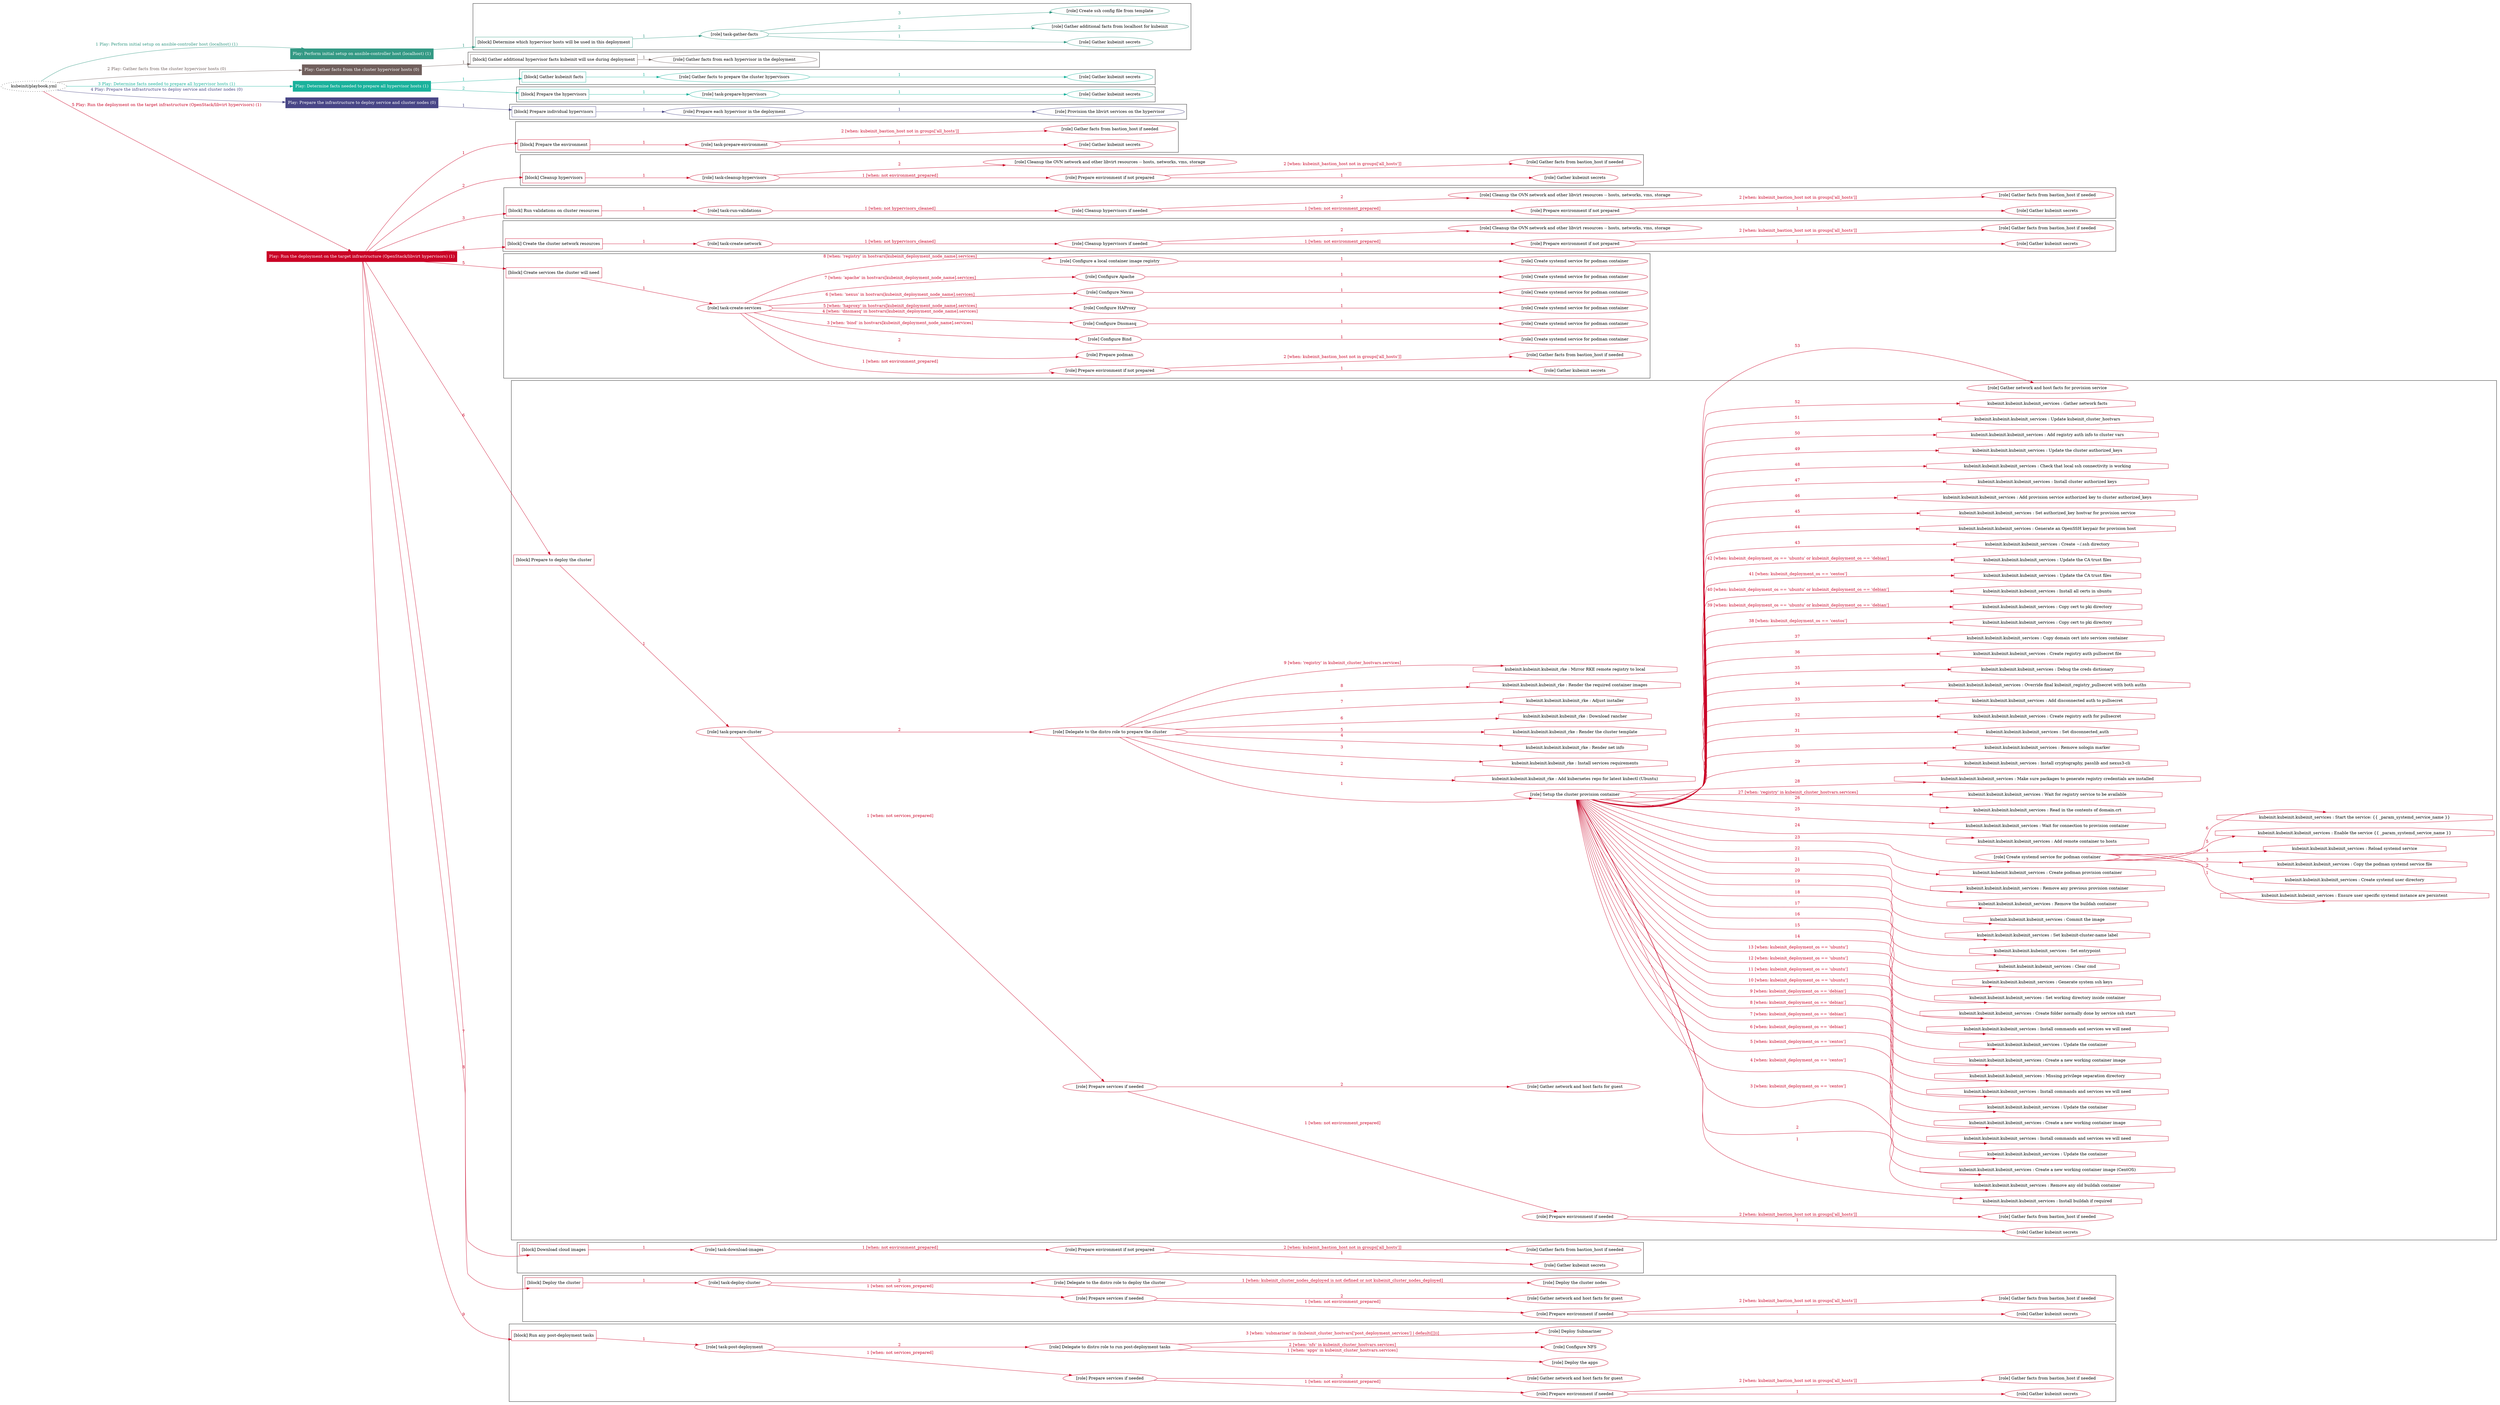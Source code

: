 digraph {
	graph [concentrate=true ordering=in rankdir=LR ratio=fill]
	edge [esep=5 sep=10]
	"kubeinit/playbook.yml" [URL="/home/runner/work/kubeinit/kubeinit/kubeinit/playbook.yml" id=playbook_16775fbc style=dotted]
	"kubeinit/playbook.yml" -> play_012a6721 [label="1 Play: Perform initial setup on ansible-controller host (localhost) (1)" color="#339984" fontcolor="#339984" id=edge_play_012a6721 labeltooltip="1 Play: Perform initial setup on ansible-controller host (localhost) (1)" tooltip="1 Play: Perform initial setup on ansible-controller host (localhost) (1)"]
	subgraph "Play: Perform initial setup on ansible-controller host (localhost) (1)" {
		play_012a6721 [label="Play: Perform initial setup on ansible-controller host (localhost) (1)" URL="/home/runner/work/kubeinit/kubeinit/kubeinit/playbook.yml" color="#339984" fontcolor="#ffffff" id=play_012a6721 shape=box style=filled tooltip=localhost]
		play_012a6721 -> block_409c4e21 [label=1 color="#339984" fontcolor="#339984" id=edge_block_409c4e21 labeltooltip=1 tooltip=1]
		subgraph cluster_block_409c4e21 {
			block_409c4e21 [label="[block] Determine which hypervisor hosts will be used in this deployment" URL="/home/runner/work/kubeinit/kubeinit/kubeinit/playbook.yml" color="#339984" id=block_409c4e21 labeltooltip="Determine which hypervisor hosts will be used in this deployment" shape=box tooltip="Determine which hypervisor hosts will be used in this deployment"]
			block_409c4e21 -> role_e7316dc5 [label="1 " color="#339984" fontcolor="#339984" id=edge_role_e7316dc5 labeltooltip="1 " tooltip="1 "]
			subgraph "task-gather-facts" {
				role_e7316dc5 [label="[role] task-gather-facts" URL="/home/runner/work/kubeinit/kubeinit/kubeinit/playbook.yml" color="#339984" id=role_e7316dc5 tooltip="task-gather-facts"]
				role_e7316dc5 -> role_d4806eaf [label="1 " color="#339984" fontcolor="#339984" id=edge_role_d4806eaf labeltooltip="1 " tooltip="1 "]
				subgraph "Gather kubeinit secrets" {
					role_d4806eaf [label="[role] Gather kubeinit secrets" URL="/home/runner/.ansible/collections/ansible_collections/kubeinit/kubeinit/roles/kubeinit_prepare/tasks/build_hypervisors_group.yml" color="#339984" id=role_d4806eaf tooltip="Gather kubeinit secrets"]
				}
				role_e7316dc5 -> role_6d9b3d85 [label="2 " color="#339984" fontcolor="#339984" id=edge_role_6d9b3d85 labeltooltip="2 " tooltip="2 "]
				subgraph "Gather additional facts from localhost for kubeinit" {
					role_6d9b3d85 [label="[role] Gather additional facts from localhost for kubeinit" URL="/home/runner/.ansible/collections/ansible_collections/kubeinit/kubeinit/roles/kubeinit_prepare/tasks/build_hypervisors_group.yml" color="#339984" id=role_6d9b3d85 tooltip="Gather additional facts from localhost for kubeinit"]
				}
				role_e7316dc5 -> role_ec520d6b [label="3 " color="#339984" fontcolor="#339984" id=edge_role_ec520d6b labeltooltip="3 " tooltip="3 "]
				subgraph "Create ssh config file from template" {
					role_ec520d6b [label="[role] Create ssh config file from template" URL="/home/runner/.ansible/collections/ansible_collections/kubeinit/kubeinit/roles/kubeinit_prepare/tasks/build_hypervisors_group.yml" color="#339984" id=role_ec520d6b tooltip="Create ssh config file from template"]
				}
			}
		}
	}
	"kubeinit/playbook.yml" -> play_afb273c9 [label="2 Play: Gather facts from the cluster hypervisor hosts (0)" color="#705f5c" fontcolor="#705f5c" id=edge_play_afb273c9 labeltooltip="2 Play: Gather facts from the cluster hypervisor hosts (0)" tooltip="2 Play: Gather facts from the cluster hypervisor hosts (0)"]
	subgraph "Play: Gather facts from the cluster hypervisor hosts (0)" {
		play_afb273c9 [label="Play: Gather facts from the cluster hypervisor hosts (0)" URL="/home/runner/work/kubeinit/kubeinit/kubeinit/playbook.yml" color="#705f5c" fontcolor="#ffffff" id=play_afb273c9 shape=box style=filled tooltip="Play: Gather facts from the cluster hypervisor hosts (0)"]
		play_afb273c9 -> block_892b88b5 [label=1 color="#705f5c" fontcolor="#705f5c" id=edge_block_892b88b5 labeltooltip=1 tooltip=1]
		subgraph cluster_block_892b88b5 {
			block_892b88b5 [label="[block] Gather additional hypervisor facts kubeinit will use during deployment" URL="/home/runner/work/kubeinit/kubeinit/kubeinit/playbook.yml" color="#705f5c" id=block_892b88b5 labeltooltip="Gather additional hypervisor facts kubeinit will use during deployment" shape=box tooltip="Gather additional hypervisor facts kubeinit will use during deployment"]
			block_892b88b5 -> role_afe2b600 [label="1 " color="#705f5c" fontcolor="#705f5c" id=edge_role_afe2b600 labeltooltip="1 " tooltip="1 "]
			subgraph "Gather facts from each hypervisor in the deployment" {
				role_afe2b600 [label="[role] Gather facts from each hypervisor in the deployment" URL="/home/runner/work/kubeinit/kubeinit/kubeinit/playbook.yml" color="#705f5c" id=role_afe2b600 tooltip="Gather facts from each hypervisor in the deployment"]
			}
		}
	}
	"kubeinit/playbook.yml" -> play_072dd04f [label="3 Play: Determine facts needed to prepare all hypervisor hosts (1)" color="#1ab29c" fontcolor="#1ab29c" id=edge_play_072dd04f labeltooltip="3 Play: Determine facts needed to prepare all hypervisor hosts (1)" tooltip="3 Play: Determine facts needed to prepare all hypervisor hosts (1)"]
	subgraph "Play: Determine facts needed to prepare all hypervisor hosts (1)" {
		play_072dd04f [label="Play: Determine facts needed to prepare all hypervisor hosts (1)" URL="/home/runner/work/kubeinit/kubeinit/kubeinit/playbook.yml" color="#1ab29c" fontcolor="#ffffff" id=play_072dd04f shape=box style=filled tooltip=localhost]
		play_072dd04f -> block_ae8bb1f7 [label=1 color="#1ab29c" fontcolor="#1ab29c" id=edge_block_ae8bb1f7 labeltooltip=1 tooltip=1]
		subgraph cluster_block_ae8bb1f7 {
			block_ae8bb1f7 [label="[block] Gather kubeinit facts" URL="/home/runner/work/kubeinit/kubeinit/kubeinit/playbook.yml" color="#1ab29c" id=block_ae8bb1f7 labeltooltip="Gather kubeinit facts" shape=box tooltip="Gather kubeinit facts"]
			block_ae8bb1f7 -> role_8c172abc [label="1 " color="#1ab29c" fontcolor="#1ab29c" id=edge_role_8c172abc labeltooltip="1 " tooltip="1 "]
			subgraph "Gather facts to prepare the cluster hypervisors" {
				role_8c172abc [label="[role] Gather facts to prepare the cluster hypervisors" URL="/home/runner/work/kubeinit/kubeinit/kubeinit/playbook.yml" color="#1ab29c" id=role_8c172abc tooltip="Gather facts to prepare the cluster hypervisors"]
				role_8c172abc -> role_60ff145e [label="1 " color="#1ab29c" fontcolor="#1ab29c" id=edge_role_60ff145e labeltooltip="1 " tooltip="1 "]
				subgraph "Gather kubeinit secrets" {
					role_60ff145e [label="[role] Gather kubeinit secrets" URL="/home/runner/.ansible/collections/ansible_collections/kubeinit/kubeinit/roles/kubeinit_prepare/tasks/gather_kubeinit_facts.yml" color="#1ab29c" id=role_60ff145e tooltip="Gather kubeinit secrets"]
				}
			}
		}
		play_072dd04f -> block_ae40a008 [label=2 color="#1ab29c" fontcolor="#1ab29c" id=edge_block_ae40a008 labeltooltip=2 tooltip=2]
		subgraph cluster_block_ae40a008 {
			block_ae40a008 [label="[block] Prepare the hypervisors" URL="/home/runner/work/kubeinit/kubeinit/kubeinit/playbook.yml" color="#1ab29c" id=block_ae40a008 labeltooltip="Prepare the hypervisors" shape=box tooltip="Prepare the hypervisors"]
			block_ae40a008 -> role_bdd1a9fd [label="1 " color="#1ab29c" fontcolor="#1ab29c" id=edge_role_bdd1a9fd labeltooltip="1 " tooltip="1 "]
			subgraph "task-prepare-hypervisors" {
				role_bdd1a9fd [label="[role] task-prepare-hypervisors" URL="/home/runner/work/kubeinit/kubeinit/kubeinit/playbook.yml" color="#1ab29c" id=role_bdd1a9fd tooltip="task-prepare-hypervisors"]
				role_bdd1a9fd -> role_d7521b31 [label="1 " color="#1ab29c" fontcolor="#1ab29c" id=edge_role_d7521b31 labeltooltip="1 " tooltip="1 "]
				subgraph "Gather kubeinit secrets" {
					role_d7521b31 [label="[role] Gather kubeinit secrets" URL="/home/runner/.ansible/collections/ansible_collections/kubeinit/kubeinit/roles/kubeinit_prepare/tasks/gather_kubeinit_facts.yml" color="#1ab29c" id=role_d7521b31 tooltip="Gather kubeinit secrets"]
				}
			}
		}
	}
	"kubeinit/playbook.yml" -> play_4e3b18db [label="4 Play: Prepare the infrastructure to deploy service and cluster nodes (0)" color="#484686" fontcolor="#484686" id=edge_play_4e3b18db labeltooltip="4 Play: Prepare the infrastructure to deploy service and cluster nodes (0)" tooltip="4 Play: Prepare the infrastructure to deploy service and cluster nodes (0)"]
	subgraph "Play: Prepare the infrastructure to deploy service and cluster nodes (0)" {
		play_4e3b18db [label="Play: Prepare the infrastructure to deploy service and cluster nodes (0)" URL="/home/runner/work/kubeinit/kubeinit/kubeinit/playbook.yml" color="#484686" fontcolor="#ffffff" id=play_4e3b18db shape=box style=filled tooltip="Play: Prepare the infrastructure to deploy service and cluster nodes (0)"]
		play_4e3b18db -> block_5db86eb8 [label=1 color="#484686" fontcolor="#484686" id=edge_block_5db86eb8 labeltooltip=1 tooltip=1]
		subgraph cluster_block_5db86eb8 {
			block_5db86eb8 [label="[block] Prepare individual hypervisors" URL="/home/runner/work/kubeinit/kubeinit/kubeinit/playbook.yml" color="#484686" id=block_5db86eb8 labeltooltip="Prepare individual hypervisors" shape=box tooltip="Prepare individual hypervisors"]
			block_5db86eb8 -> role_b91dc1a1 [label="1 " color="#484686" fontcolor="#484686" id=edge_role_b91dc1a1 labeltooltip="1 " tooltip="1 "]
			subgraph "Prepare each hypervisor in the deployment" {
				role_b91dc1a1 [label="[role] Prepare each hypervisor in the deployment" URL="/home/runner/work/kubeinit/kubeinit/kubeinit/playbook.yml" color="#484686" id=role_b91dc1a1 tooltip="Prepare each hypervisor in the deployment"]
				role_b91dc1a1 -> role_bcce7452 [label="1 " color="#484686" fontcolor="#484686" id=edge_role_bcce7452 labeltooltip="1 " tooltip="1 "]
				subgraph "Provision the libvirt services on the hypervisor" {
					role_bcce7452 [label="[role] Provision the libvirt services on the hypervisor" URL="/home/runner/.ansible/collections/ansible_collections/kubeinit/kubeinit/roles/kubeinit_prepare/tasks/prepare_hypervisor.yml" color="#484686" id=role_bcce7452 tooltip="Provision the libvirt services on the hypervisor"]
				}
			}
		}
	}
	"kubeinit/playbook.yml" -> play_e322ba0d [label="5 Play: Run the deployment on the target infrastructure (OpenStack/libvirt hypervisors) (1)" color="#ca0226" fontcolor="#ca0226" id=edge_play_e322ba0d labeltooltip="5 Play: Run the deployment on the target infrastructure (OpenStack/libvirt hypervisors) (1)" tooltip="5 Play: Run the deployment on the target infrastructure (OpenStack/libvirt hypervisors) (1)"]
	subgraph "Play: Run the deployment on the target infrastructure (OpenStack/libvirt hypervisors) (1)" {
		play_e322ba0d [label="Play: Run the deployment on the target infrastructure (OpenStack/libvirt hypervisors) (1)" URL="/home/runner/work/kubeinit/kubeinit/kubeinit/playbook.yml" color="#ca0226" fontcolor="#ffffff" id=play_e322ba0d shape=box style=filled tooltip=localhost]
		play_e322ba0d -> block_b662d7c5 [label=1 color="#ca0226" fontcolor="#ca0226" id=edge_block_b662d7c5 labeltooltip=1 tooltip=1]
		subgraph cluster_block_b662d7c5 {
			block_b662d7c5 [label="[block] Prepare the environment" URL="/home/runner/work/kubeinit/kubeinit/kubeinit/playbook.yml" color="#ca0226" id=block_b662d7c5 labeltooltip="Prepare the environment" shape=box tooltip="Prepare the environment"]
			block_b662d7c5 -> role_4e32c49e [label="1 " color="#ca0226" fontcolor="#ca0226" id=edge_role_4e32c49e labeltooltip="1 " tooltip="1 "]
			subgraph "task-prepare-environment" {
				role_4e32c49e [label="[role] task-prepare-environment" URL="/home/runner/work/kubeinit/kubeinit/kubeinit/playbook.yml" color="#ca0226" id=role_4e32c49e tooltip="task-prepare-environment"]
				role_4e32c49e -> role_3bcc3cf2 [label="1 " color="#ca0226" fontcolor="#ca0226" id=edge_role_3bcc3cf2 labeltooltip="1 " tooltip="1 "]
				subgraph "Gather kubeinit secrets" {
					role_3bcc3cf2 [label="[role] Gather kubeinit secrets" URL="/home/runner/.ansible/collections/ansible_collections/kubeinit/kubeinit/roles/kubeinit_prepare/tasks/gather_kubeinit_facts.yml" color="#ca0226" id=role_3bcc3cf2 tooltip="Gather kubeinit secrets"]
				}
				role_4e32c49e -> role_f1149dfd [label="2 [when: kubeinit_bastion_host not in groups['all_hosts']]" color="#ca0226" fontcolor="#ca0226" id=edge_role_f1149dfd labeltooltip="2 [when: kubeinit_bastion_host not in groups['all_hosts']]" tooltip="2 [when: kubeinit_bastion_host not in groups['all_hosts']]"]
				subgraph "Gather facts from bastion_host if needed" {
					role_f1149dfd [label="[role] Gather facts from bastion_host if needed" URL="/home/runner/.ansible/collections/ansible_collections/kubeinit/kubeinit/roles/kubeinit_prepare/tasks/main.yml" color="#ca0226" id=role_f1149dfd tooltip="Gather facts from bastion_host if needed"]
				}
			}
		}
		play_e322ba0d -> block_97732fb4 [label=2 color="#ca0226" fontcolor="#ca0226" id=edge_block_97732fb4 labeltooltip=2 tooltip=2]
		subgraph cluster_block_97732fb4 {
			block_97732fb4 [label="[block] Cleanup hypervisors" URL="/home/runner/work/kubeinit/kubeinit/kubeinit/playbook.yml" color="#ca0226" id=block_97732fb4 labeltooltip="Cleanup hypervisors" shape=box tooltip="Cleanup hypervisors"]
			block_97732fb4 -> role_0da211f7 [label="1 " color="#ca0226" fontcolor="#ca0226" id=edge_role_0da211f7 labeltooltip="1 " tooltip="1 "]
			subgraph "task-cleanup-hypervisors" {
				role_0da211f7 [label="[role] task-cleanup-hypervisors" URL="/home/runner/work/kubeinit/kubeinit/kubeinit/playbook.yml" color="#ca0226" id=role_0da211f7 tooltip="task-cleanup-hypervisors"]
				role_0da211f7 -> role_5833c5e2 [label="1 [when: not environment_prepared]" color="#ca0226" fontcolor="#ca0226" id=edge_role_5833c5e2 labeltooltip="1 [when: not environment_prepared]" tooltip="1 [when: not environment_prepared]"]
				subgraph "Prepare environment if not prepared" {
					role_5833c5e2 [label="[role] Prepare environment if not prepared" URL="/home/runner/.ansible/collections/ansible_collections/kubeinit/kubeinit/roles/kubeinit_libvirt/tasks/cleanup_hypervisors.yml" color="#ca0226" id=role_5833c5e2 tooltip="Prepare environment if not prepared"]
					role_5833c5e2 -> role_1b5a3016 [label="1 " color="#ca0226" fontcolor="#ca0226" id=edge_role_1b5a3016 labeltooltip="1 " tooltip="1 "]
					subgraph "Gather kubeinit secrets" {
						role_1b5a3016 [label="[role] Gather kubeinit secrets" URL="/home/runner/.ansible/collections/ansible_collections/kubeinit/kubeinit/roles/kubeinit_prepare/tasks/gather_kubeinit_facts.yml" color="#ca0226" id=role_1b5a3016 tooltip="Gather kubeinit secrets"]
					}
					role_5833c5e2 -> role_69ee3d42 [label="2 [when: kubeinit_bastion_host not in groups['all_hosts']]" color="#ca0226" fontcolor="#ca0226" id=edge_role_69ee3d42 labeltooltip="2 [when: kubeinit_bastion_host not in groups['all_hosts']]" tooltip="2 [when: kubeinit_bastion_host not in groups['all_hosts']]"]
					subgraph "Gather facts from bastion_host if needed" {
						role_69ee3d42 [label="[role] Gather facts from bastion_host if needed" URL="/home/runner/.ansible/collections/ansible_collections/kubeinit/kubeinit/roles/kubeinit_prepare/tasks/main.yml" color="#ca0226" id=role_69ee3d42 tooltip="Gather facts from bastion_host if needed"]
					}
				}
				role_0da211f7 -> role_d496700a [label="2 " color="#ca0226" fontcolor="#ca0226" id=edge_role_d496700a labeltooltip="2 " tooltip="2 "]
				subgraph "Cleanup the OVN network and other libvirt resources -- hosts, networks, vms, storage" {
					role_d496700a [label="[role] Cleanup the OVN network and other libvirt resources -- hosts, networks, vms, storage" URL="/home/runner/.ansible/collections/ansible_collections/kubeinit/kubeinit/roles/kubeinit_libvirt/tasks/cleanup_hypervisors.yml" color="#ca0226" id=role_d496700a tooltip="Cleanup the OVN network and other libvirt resources -- hosts, networks, vms, storage"]
				}
			}
		}
		play_e322ba0d -> block_ea2743f3 [label=3 color="#ca0226" fontcolor="#ca0226" id=edge_block_ea2743f3 labeltooltip=3 tooltip=3]
		subgraph cluster_block_ea2743f3 {
			block_ea2743f3 [label="[block] Run validations on cluster resources" URL="/home/runner/work/kubeinit/kubeinit/kubeinit/playbook.yml" color="#ca0226" id=block_ea2743f3 labeltooltip="Run validations on cluster resources" shape=box tooltip="Run validations on cluster resources"]
			block_ea2743f3 -> role_95d72f72 [label="1 " color="#ca0226" fontcolor="#ca0226" id=edge_role_95d72f72 labeltooltip="1 " tooltip="1 "]
			subgraph "task-run-validations" {
				role_95d72f72 [label="[role] task-run-validations" URL="/home/runner/work/kubeinit/kubeinit/kubeinit/playbook.yml" color="#ca0226" id=role_95d72f72 tooltip="task-run-validations"]
				role_95d72f72 -> role_ebabc73b [label="1 [when: not hypervisors_cleaned]" color="#ca0226" fontcolor="#ca0226" id=edge_role_ebabc73b labeltooltip="1 [when: not hypervisors_cleaned]" tooltip="1 [when: not hypervisors_cleaned]"]
				subgraph "Cleanup hypervisors if needed" {
					role_ebabc73b [label="[role] Cleanup hypervisors if needed" URL="/home/runner/.ansible/collections/ansible_collections/kubeinit/kubeinit/roles/kubeinit_validations/tasks/main.yml" color="#ca0226" id=role_ebabc73b tooltip="Cleanup hypervisors if needed"]
					role_ebabc73b -> role_92dcac57 [label="1 [when: not environment_prepared]" color="#ca0226" fontcolor="#ca0226" id=edge_role_92dcac57 labeltooltip="1 [when: not environment_prepared]" tooltip="1 [when: not environment_prepared]"]
					subgraph "Prepare environment if not prepared" {
						role_92dcac57 [label="[role] Prepare environment if not prepared" URL="/home/runner/.ansible/collections/ansible_collections/kubeinit/kubeinit/roles/kubeinit_libvirt/tasks/cleanup_hypervisors.yml" color="#ca0226" id=role_92dcac57 tooltip="Prepare environment if not prepared"]
						role_92dcac57 -> role_a32e2b10 [label="1 " color="#ca0226" fontcolor="#ca0226" id=edge_role_a32e2b10 labeltooltip="1 " tooltip="1 "]
						subgraph "Gather kubeinit secrets" {
							role_a32e2b10 [label="[role] Gather kubeinit secrets" URL="/home/runner/.ansible/collections/ansible_collections/kubeinit/kubeinit/roles/kubeinit_prepare/tasks/gather_kubeinit_facts.yml" color="#ca0226" id=role_a32e2b10 tooltip="Gather kubeinit secrets"]
						}
						role_92dcac57 -> role_9a89aa69 [label="2 [when: kubeinit_bastion_host not in groups['all_hosts']]" color="#ca0226" fontcolor="#ca0226" id=edge_role_9a89aa69 labeltooltip="2 [when: kubeinit_bastion_host not in groups['all_hosts']]" tooltip="2 [when: kubeinit_bastion_host not in groups['all_hosts']]"]
						subgraph "Gather facts from bastion_host if needed" {
							role_9a89aa69 [label="[role] Gather facts from bastion_host if needed" URL="/home/runner/.ansible/collections/ansible_collections/kubeinit/kubeinit/roles/kubeinit_prepare/tasks/main.yml" color="#ca0226" id=role_9a89aa69 tooltip="Gather facts from bastion_host if needed"]
						}
					}
					role_ebabc73b -> role_0bcd07fb [label="2 " color="#ca0226" fontcolor="#ca0226" id=edge_role_0bcd07fb labeltooltip="2 " tooltip="2 "]
					subgraph "Cleanup the OVN network and other libvirt resources -- hosts, networks, vms, storage" {
						role_0bcd07fb [label="[role] Cleanup the OVN network and other libvirt resources -- hosts, networks, vms, storage" URL="/home/runner/.ansible/collections/ansible_collections/kubeinit/kubeinit/roles/kubeinit_libvirt/tasks/cleanup_hypervisors.yml" color="#ca0226" id=role_0bcd07fb tooltip="Cleanup the OVN network and other libvirt resources -- hosts, networks, vms, storage"]
					}
				}
			}
		}
		play_e322ba0d -> block_8cc1311b [label=4 color="#ca0226" fontcolor="#ca0226" id=edge_block_8cc1311b labeltooltip=4 tooltip=4]
		subgraph cluster_block_8cc1311b {
			block_8cc1311b [label="[block] Create the cluster network resources" URL="/home/runner/work/kubeinit/kubeinit/kubeinit/playbook.yml" color="#ca0226" id=block_8cc1311b labeltooltip="Create the cluster network resources" shape=box tooltip="Create the cluster network resources"]
			block_8cc1311b -> role_0074071e [label="1 " color="#ca0226" fontcolor="#ca0226" id=edge_role_0074071e labeltooltip="1 " tooltip="1 "]
			subgraph "task-create-network" {
				role_0074071e [label="[role] task-create-network" URL="/home/runner/work/kubeinit/kubeinit/kubeinit/playbook.yml" color="#ca0226" id=role_0074071e tooltip="task-create-network"]
				role_0074071e -> role_dbefc670 [label="1 [when: not hypervisors_cleaned]" color="#ca0226" fontcolor="#ca0226" id=edge_role_dbefc670 labeltooltip="1 [when: not hypervisors_cleaned]" tooltip="1 [when: not hypervisors_cleaned]"]
				subgraph "Cleanup hypervisors if needed" {
					role_dbefc670 [label="[role] Cleanup hypervisors if needed" URL="/home/runner/.ansible/collections/ansible_collections/kubeinit/kubeinit/roles/kubeinit_libvirt/tasks/create_network.yml" color="#ca0226" id=role_dbefc670 tooltip="Cleanup hypervisors if needed"]
					role_dbefc670 -> role_56777d30 [label="1 [when: not environment_prepared]" color="#ca0226" fontcolor="#ca0226" id=edge_role_56777d30 labeltooltip="1 [when: not environment_prepared]" tooltip="1 [when: not environment_prepared]"]
					subgraph "Prepare environment if not prepared" {
						role_56777d30 [label="[role] Prepare environment if not prepared" URL="/home/runner/.ansible/collections/ansible_collections/kubeinit/kubeinit/roles/kubeinit_libvirt/tasks/cleanup_hypervisors.yml" color="#ca0226" id=role_56777d30 tooltip="Prepare environment if not prepared"]
						role_56777d30 -> role_d16c1b20 [label="1 " color="#ca0226" fontcolor="#ca0226" id=edge_role_d16c1b20 labeltooltip="1 " tooltip="1 "]
						subgraph "Gather kubeinit secrets" {
							role_d16c1b20 [label="[role] Gather kubeinit secrets" URL="/home/runner/.ansible/collections/ansible_collections/kubeinit/kubeinit/roles/kubeinit_prepare/tasks/gather_kubeinit_facts.yml" color="#ca0226" id=role_d16c1b20 tooltip="Gather kubeinit secrets"]
						}
						role_56777d30 -> role_2eed9628 [label="2 [when: kubeinit_bastion_host not in groups['all_hosts']]" color="#ca0226" fontcolor="#ca0226" id=edge_role_2eed9628 labeltooltip="2 [when: kubeinit_bastion_host not in groups['all_hosts']]" tooltip="2 [when: kubeinit_bastion_host not in groups['all_hosts']]"]
						subgraph "Gather facts from bastion_host if needed" {
							role_2eed9628 [label="[role] Gather facts from bastion_host if needed" URL="/home/runner/.ansible/collections/ansible_collections/kubeinit/kubeinit/roles/kubeinit_prepare/tasks/main.yml" color="#ca0226" id=role_2eed9628 tooltip="Gather facts from bastion_host if needed"]
						}
					}
					role_dbefc670 -> role_bd0b0f5a [label="2 " color="#ca0226" fontcolor="#ca0226" id=edge_role_bd0b0f5a labeltooltip="2 " tooltip="2 "]
					subgraph "Cleanup the OVN network and other libvirt resources -- hosts, networks, vms, storage" {
						role_bd0b0f5a [label="[role] Cleanup the OVN network and other libvirt resources -- hosts, networks, vms, storage" URL="/home/runner/.ansible/collections/ansible_collections/kubeinit/kubeinit/roles/kubeinit_libvirt/tasks/cleanup_hypervisors.yml" color="#ca0226" id=role_bd0b0f5a tooltip="Cleanup the OVN network and other libvirt resources -- hosts, networks, vms, storage"]
					}
				}
			}
		}
		play_e322ba0d -> block_f1efe772 [label=5 color="#ca0226" fontcolor="#ca0226" id=edge_block_f1efe772 labeltooltip=5 tooltip=5]
		subgraph cluster_block_f1efe772 {
			block_f1efe772 [label="[block] Create services the cluster will need" URL="/home/runner/work/kubeinit/kubeinit/kubeinit/playbook.yml" color="#ca0226" id=block_f1efe772 labeltooltip="Create services the cluster will need" shape=box tooltip="Create services the cluster will need"]
			block_f1efe772 -> role_21b9a723 [label="1 " color="#ca0226" fontcolor="#ca0226" id=edge_role_21b9a723 labeltooltip="1 " tooltip="1 "]
			subgraph "task-create-services" {
				role_21b9a723 [label="[role] task-create-services" URL="/home/runner/work/kubeinit/kubeinit/kubeinit/playbook.yml" color="#ca0226" id=role_21b9a723 tooltip="task-create-services"]
				role_21b9a723 -> role_e3329723 [label="1 [when: not environment_prepared]" color="#ca0226" fontcolor="#ca0226" id=edge_role_e3329723 labeltooltip="1 [when: not environment_prepared]" tooltip="1 [when: not environment_prepared]"]
				subgraph "Prepare environment if not prepared" {
					role_e3329723 [label="[role] Prepare environment if not prepared" URL="/home/runner/.ansible/collections/ansible_collections/kubeinit/kubeinit/roles/kubeinit_services/tasks/main.yml" color="#ca0226" id=role_e3329723 tooltip="Prepare environment if not prepared"]
					role_e3329723 -> role_6bd487ab [label="1 " color="#ca0226" fontcolor="#ca0226" id=edge_role_6bd487ab labeltooltip="1 " tooltip="1 "]
					subgraph "Gather kubeinit secrets" {
						role_6bd487ab [label="[role] Gather kubeinit secrets" URL="/home/runner/.ansible/collections/ansible_collections/kubeinit/kubeinit/roles/kubeinit_prepare/tasks/gather_kubeinit_facts.yml" color="#ca0226" id=role_6bd487ab tooltip="Gather kubeinit secrets"]
					}
					role_e3329723 -> role_9445794c [label="2 [when: kubeinit_bastion_host not in groups['all_hosts']]" color="#ca0226" fontcolor="#ca0226" id=edge_role_9445794c labeltooltip="2 [when: kubeinit_bastion_host not in groups['all_hosts']]" tooltip="2 [when: kubeinit_bastion_host not in groups['all_hosts']]"]
					subgraph "Gather facts from bastion_host if needed" {
						role_9445794c [label="[role] Gather facts from bastion_host if needed" URL="/home/runner/.ansible/collections/ansible_collections/kubeinit/kubeinit/roles/kubeinit_prepare/tasks/main.yml" color="#ca0226" id=role_9445794c tooltip="Gather facts from bastion_host if needed"]
					}
				}
				role_21b9a723 -> role_f002ec7f [label="2 " color="#ca0226" fontcolor="#ca0226" id=edge_role_f002ec7f labeltooltip="2 " tooltip="2 "]
				subgraph "Prepare podman" {
					role_f002ec7f [label="[role] Prepare podman" URL="/home/runner/.ansible/collections/ansible_collections/kubeinit/kubeinit/roles/kubeinit_services/tasks/00_create_service_pod.yml" color="#ca0226" id=role_f002ec7f tooltip="Prepare podman"]
				}
				role_21b9a723 -> role_6789a634 [label="3 [when: 'bind' in hostvars[kubeinit_deployment_node_name].services]" color="#ca0226" fontcolor="#ca0226" id=edge_role_6789a634 labeltooltip="3 [when: 'bind' in hostvars[kubeinit_deployment_node_name].services]" tooltip="3 [when: 'bind' in hostvars[kubeinit_deployment_node_name].services]"]
				subgraph "Configure Bind" {
					role_6789a634 [label="[role] Configure Bind" URL="/home/runner/.ansible/collections/ansible_collections/kubeinit/kubeinit/roles/kubeinit_services/tasks/start_services_containers.yml" color="#ca0226" id=role_6789a634 tooltip="Configure Bind"]
					role_6789a634 -> role_b6fad094 [label="1 " color="#ca0226" fontcolor="#ca0226" id=edge_role_b6fad094 labeltooltip="1 " tooltip="1 "]
					subgraph "Create systemd service for podman container" {
						role_b6fad094 [label="[role] Create systemd service for podman container" URL="/home/runner/.ansible/collections/ansible_collections/kubeinit/kubeinit/roles/kubeinit_bind/tasks/main.yml" color="#ca0226" id=role_b6fad094 tooltip="Create systemd service for podman container"]
					}
				}
				role_21b9a723 -> role_9de2cba2 [label="4 [when: 'dnsmasq' in hostvars[kubeinit_deployment_node_name].services]" color="#ca0226" fontcolor="#ca0226" id=edge_role_9de2cba2 labeltooltip="4 [when: 'dnsmasq' in hostvars[kubeinit_deployment_node_name].services]" tooltip="4 [when: 'dnsmasq' in hostvars[kubeinit_deployment_node_name].services]"]
				subgraph "Configure Dnsmasq" {
					role_9de2cba2 [label="[role] Configure Dnsmasq" URL="/home/runner/.ansible/collections/ansible_collections/kubeinit/kubeinit/roles/kubeinit_services/tasks/start_services_containers.yml" color="#ca0226" id=role_9de2cba2 tooltip="Configure Dnsmasq"]
					role_9de2cba2 -> role_46f34cb6 [label="1 " color="#ca0226" fontcolor="#ca0226" id=edge_role_46f34cb6 labeltooltip="1 " tooltip="1 "]
					subgraph "Create systemd service for podman container" {
						role_46f34cb6 [label="[role] Create systemd service for podman container" URL="/home/runner/.ansible/collections/ansible_collections/kubeinit/kubeinit/roles/kubeinit_dnsmasq/tasks/main.yml" color="#ca0226" id=role_46f34cb6 tooltip="Create systemd service for podman container"]
					}
				}
				role_21b9a723 -> role_4ccf6184 [label="5 [when: 'haproxy' in hostvars[kubeinit_deployment_node_name].services]" color="#ca0226" fontcolor="#ca0226" id=edge_role_4ccf6184 labeltooltip="5 [when: 'haproxy' in hostvars[kubeinit_deployment_node_name].services]" tooltip="5 [when: 'haproxy' in hostvars[kubeinit_deployment_node_name].services]"]
				subgraph "Configure HAProxy" {
					role_4ccf6184 [label="[role] Configure HAProxy" URL="/home/runner/.ansible/collections/ansible_collections/kubeinit/kubeinit/roles/kubeinit_services/tasks/start_services_containers.yml" color="#ca0226" id=role_4ccf6184 tooltip="Configure HAProxy"]
					role_4ccf6184 -> role_795ffb45 [label="1 " color="#ca0226" fontcolor="#ca0226" id=edge_role_795ffb45 labeltooltip="1 " tooltip="1 "]
					subgraph "Create systemd service for podman container" {
						role_795ffb45 [label="[role] Create systemd service for podman container" URL="/home/runner/.ansible/collections/ansible_collections/kubeinit/kubeinit/roles/kubeinit_haproxy/tasks/main.yml" color="#ca0226" id=role_795ffb45 tooltip="Create systemd service for podman container"]
					}
				}
				role_21b9a723 -> role_5d077be5 [label="6 [when: 'nexus' in hostvars[kubeinit_deployment_node_name].services]" color="#ca0226" fontcolor="#ca0226" id=edge_role_5d077be5 labeltooltip="6 [when: 'nexus' in hostvars[kubeinit_deployment_node_name].services]" tooltip="6 [when: 'nexus' in hostvars[kubeinit_deployment_node_name].services]"]
				subgraph "Configure Nexus" {
					role_5d077be5 [label="[role] Configure Nexus" URL="/home/runner/.ansible/collections/ansible_collections/kubeinit/kubeinit/roles/kubeinit_services/tasks/start_services_containers.yml" color="#ca0226" id=role_5d077be5 tooltip="Configure Nexus"]
					role_5d077be5 -> role_4dab5878 [label="1 " color="#ca0226" fontcolor="#ca0226" id=edge_role_4dab5878 labeltooltip="1 " tooltip="1 "]
					subgraph "Create systemd service for podman container" {
						role_4dab5878 [label="[role] Create systemd service for podman container" URL="/home/runner/.ansible/collections/ansible_collections/kubeinit/kubeinit/roles/kubeinit_nexus/tasks/main.yml" color="#ca0226" id=role_4dab5878 tooltip="Create systemd service for podman container"]
					}
				}
				role_21b9a723 -> role_483fcab4 [label="7 [when: 'apache' in hostvars[kubeinit_deployment_node_name].services]" color="#ca0226" fontcolor="#ca0226" id=edge_role_483fcab4 labeltooltip="7 [when: 'apache' in hostvars[kubeinit_deployment_node_name].services]" tooltip="7 [when: 'apache' in hostvars[kubeinit_deployment_node_name].services]"]
				subgraph "Configure Apache" {
					role_483fcab4 [label="[role] Configure Apache" URL="/home/runner/.ansible/collections/ansible_collections/kubeinit/kubeinit/roles/kubeinit_services/tasks/start_services_containers.yml" color="#ca0226" id=role_483fcab4 tooltip="Configure Apache"]
					role_483fcab4 -> role_622fcb23 [label="1 " color="#ca0226" fontcolor="#ca0226" id=edge_role_622fcb23 labeltooltip="1 " tooltip="1 "]
					subgraph "Create systemd service for podman container" {
						role_622fcb23 [label="[role] Create systemd service for podman container" URL="/home/runner/.ansible/collections/ansible_collections/kubeinit/kubeinit/roles/kubeinit_apache/tasks/main.yml" color="#ca0226" id=role_622fcb23 tooltip="Create systemd service for podman container"]
					}
				}
				role_21b9a723 -> role_8d747be9 [label="8 [when: 'registry' in hostvars[kubeinit_deployment_node_name].services]" color="#ca0226" fontcolor="#ca0226" id=edge_role_8d747be9 labeltooltip="8 [when: 'registry' in hostvars[kubeinit_deployment_node_name].services]" tooltip="8 [when: 'registry' in hostvars[kubeinit_deployment_node_name].services]"]
				subgraph "Configure a local container image registry" {
					role_8d747be9 [label="[role] Configure a local container image registry" URL="/home/runner/.ansible/collections/ansible_collections/kubeinit/kubeinit/roles/kubeinit_services/tasks/start_services_containers.yml" color="#ca0226" id=role_8d747be9 tooltip="Configure a local container image registry"]
					role_8d747be9 -> role_847a4ce1 [label="1 " color="#ca0226" fontcolor="#ca0226" id=edge_role_847a4ce1 labeltooltip="1 " tooltip="1 "]
					subgraph "Create systemd service for podman container" {
						role_847a4ce1 [label="[role] Create systemd service for podman container" URL="/home/runner/.ansible/collections/ansible_collections/kubeinit/kubeinit/roles/kubeinit_registry/tasks/main.yml" color="#ca0226" id=role_847a4ce1 tooltip="Create systemd service for podman container"]
					}
				}
			}
		}
		play_e322ba0d -> block_d510b655 [label=6 color="#ca0226" fontcolor="#ca0226" id=edge_block_d510b655 labeltooltip=6 tooltip=6]
		subgraph cluster_block_d510b655 {
			block_d510b655 [label="[block] Prepare to deploy the cluster" URL="/home/runner/work/kubeinit/kubeinit/kubeinit/playbook.yml" color="#ca0226" id=block_d510b655 labeltooltip="Prepare to deploy the cluster" shape=box tooltip="Prepare to deploy the cluster"]
			block_d510b655 -> role_d50fcaca [label="1 " color="#ca0226" fontcolor="#ca0226" id=edge_role_d50fcaca labeltooltip="1 " tooltip="1 "]
			subgraph "task-prepare-cluster" {
				role_d50fcaca [label="[role] task-prepare-cluster" URL="/home/runner/work/kubeinit/kubeinit/kubeinit/playbook.yml" color="#ca0226" id=role_d50fcaca tooltip="task-prepare-cluster"]
				role_d50fcaca -> role_167378e3 [label="1 [when: not services_prepared]" color="#ca0226" fontcolor="#ca0226" id=edge_role_167378e3 labeltooltip="1 [when: not services_prepared]" tooltip="1 [when: not services_prepared]"]
				subgraph "Prepare services if needed" {
					role_167378e3 [label="[role] Prepare services if needed" URL="/home/runner/.ansible/collections/ansible_collections/kubeinit/kubeinit/roles/kubeinit_prepare/tasks/prepare_cluster.yml" color="#ca0226" id=role_167378e3 tooltip="Prepare services if needed"]
					role_167378e3 -> role_124ca343 [label="1 [when: not environment_prepared]" color="#ca0226" fontcolor="#ca0226" id=edge_role_124ca343 labeltooltip="1 [when: not environment_prepared]" tooltip="1 [when: not environment_prepared]"]
					subgraph "Prepare environment if needed" {
						role_124ca343 [label="[role] Prepare environment if needed" URL="/home/runner/.ansible/collections/ansible_collections/kubeinit/kubeinit/roles/kubeinit_services/tasks/prepare_services.yml" color="#ca0226" id=role_124ca343 tooltip="Prepare environment if needed"]
						role_124ca343 -> role_9621fc90 [label="1 " color="#ca0226" fontcolor="#ca0226" id=edge_role_9621fc90 labeltooltip="1 " tooltip="1 "]
						subgraph "Gather kubeinit secrets" {
							role_9621fc90 [label="[role] Gather kubeinit secrets" URL="/home/runner/.ansible/collections/ansible_collections/kubeinit/kubeinit/roles/kubeinit_prepare/tasks/gather_kubeinit_facts.yml" color="#ca0226" id=role_9621fc90 tooltip="Gather kubeinit secrets"]
						}
						role_124ca343 -> role_ffc83b13 [label="2 [when: kubeinit_bastion_host not in groups['all_hosts']]" color="#ca0226" fontcolor="#ca0226" id=edge_role_ffc83b13 labeltooltip="2 [when: kubeinit_bastion_host not in groups['all_hosts']]" tooltip="2 [when: kubeinit_bastion_host not in groups['all_hosts']]"]
						subgraph "Gather facts from bastion_host if needed" {
							role_ffc83b13 [label="[role] Gather facts from bastion_host if needed" URL="/home/runner/.ansible/collections/ansible_collections/kubeinit/kubeinit/roles/kubeinit_prepare/tasks/main.yml" color="#ca0226" id=role_ffc83b13 tooltip="Gather facts from bastion_host if needed"]
						}
					}
					role_167378e3 -> role_e8dc69f0 [label="2 " color="#ca0226" fontcolor="#ca0226" id=edge_role_e8dc69f0 labeltooltip="2 " tooltip="2 "]
					subgraph "Gather network and host facts for guest" {
						role_e8dc69f0 [label="[role] Gather network and host facts for guest" URL="/home/runner/.ansible/collections/ansible_collections/kubeinit/kubeinit/roles/kubeinit_services/tasks/prepare_services.yml" color="#ca0226" id=role_e8dc69f0 tooltip="Gather network and host facts for guest"]
					}
				}
				role_d50fcaca -> role_98729322 [label="2 " color="#ca0226" fontcolor="#ca0226" id=edge_role_98729322 labeltooltip="2 " tooltip="2 "]
				subgraph "Delegate to the distro role to prepare the cluster" {
					role_98729322 [label="[role] Delegate to the distro role to prepare the cluster" URL="/home/runner/.ansible/collections/ansible_collections/kubeinit/kubeinit/roles/kubeinit_prepare/tasks/prepare_cluster.yml" color="#ca0226" id=role_98729322 tooltip="Delegate to the distro role to prepare the cluster"]
					role_98729322 -> role_3da81386 [label="1 " color="#ca0226" fontcolor="#ca0226" id=edge_role_3da81386 labeltooltip="1 " tooltip="1 "]
					subgraph "Setup the cluster provision container" {
						role_3da81386 [label="[role] Setup the cluster provision container" URL="/home/runner/.ansible/collections/ansible_collections/kubeinit/kubeinit/roles/kubeinit_rke/tasks/prepare_cluster.yml" color="#ca0226" id=role_3da81386 tooltip="Setup the cluster provision container"]
						task_35408b2b [label="kubeinit.kubeinit.kubeinit_services : Install buildah if required" URL="/home/runner/.ansible/collections/ansible_collections/kubeinit/kubeinit/roles/kubeinit_services/tasks/create_provision_container.yml" color="#ca0226" id=task_35408b2b shape=octagon tooltip="kubeinit.kubeinit.kubeinit_services : Install buildah if required"]
						role_3da81386 -> task_35408b2b [label="1 " color="#ca0226" fontcolor="#ca0226" id=edge_task_35408b2b labeltooltip="1 " tooltip="1 "]
						task_614297ca [label="kubeinit.kubeinit.kubeinit_services : Remove any old buildah container" URL="/home/runner/.ansible/collections/ansible_collections/kubeinit/kubeinit/roles/kubeinit_services/tasks/create_provision_container.yml" color="#ca0226" id=task_614297ca shape=octagon tooltip="kubeinit.kubeinit.kubeinit_services : Remove any old buildah container"]
						role_3da81386 -> task_614297ca [label="2 " color="#ca0226" fontcolor="#ca0226" id=edge_task_614297ca labeltooltip="2 " tooltip="2 "]
						task_275f9d0d [label="kubeinit.kubeinit.kubeinit_services : Create a new working container image (CentOS)" URL="/home/runner/.ansible/collections/ansible_collections/kubeinit/kubeinit/roles/kubeinit_services/tasks/create_provision_container.yml" color="#ca0226" id=task_275f9d0d shape=octagon tooltip="kubeinit.kubeinit.kubeinit_services : Create a new working container image (CentOS)"]
						role_3da81386 -> task_275f9d0d [label="3 [when: kubeinit_deployment_os == 'centos']" color="#ca0226" fontcolor="#ca0226" id=edge_task_275f9d0d labeltooltip="3 [when: kubeinit_deployment_os == 'centos']" tooltip="3 [when: kubeinit_deployment_os == 'centos']"]
						task_4532f07c [label="kubeinit.kubeinit.kubeinit_services : Update the container" URL="/home/runner/.ansible/collections/ansible_collections/kubeinit/kubeinit/roles/kubeinit_services/tasks/create_provision_container.yml" color="#ca0226" id=task_4532f07c shape=octagon tooltip="kubeinit.kubeinit.kubeinit_services : Update the container"]
						role_3da81386 -> task_4532f07c [label="4 [when: kubeinit_deployment_os == 'centos']" color="#ca0226" fontcolor="#ca0226" id=edge_task_4532f07c labeltooltip="4 [when: kubeinit_deployment_os == 'centos']" tooltip="4 [when: kubeinit_deployment_os == 'centos']"]
						task_8e2894f4 [label="kubeinit.kubeinit.kubeinit_services : Install commands and services we will need" URL="/home/runner/.ansible/collections/ansible_collections/kubeinit/kubeinit/roles/kubeinit_services/tasks/create_provision_container.yml" color="#ca0226" id=task_8e2894f4 shape=octagon tooltip="kubeinit.kubeinit.kubeinit_services : Install commands and services we will need"]
						role_3da81386 -> task_8e2894f4 [label="5 [when: kubeinit_deployment_os == 'centos']" color="#ca0226" fontcolor="#ca0226" id=edge_task_8e2894f4 labeltooltip="5 [when: kubeinit_deployment_os == 'centos']" tooltip="5 [when: kubeinit_deployment_os == 'centos']"]
						task_271e5ca2 [label="kubeinit.kubeinit.kubeinit_services : Create a new working container image" URL="/home/runner/.ansible/collections/ansible_collections/kubeinit/kubeinit/roles/kubeinit_services/tasks/create_provision_container.yml" color="#ca0226" id=task_271e5ca2 shape=octagon tooltip="kubeinit.kubeinit.kubeinit_services : Create a new working container image"]
						role_3da81386 -> task_271e5ca2 [label="6 [when: kubeinit_deployment_os == 'debian']" color="#ca0226" fontcolor="#ca0226" id=edge_task_271e5ca2 labeltooltip="6 [when: kubeinit_deployment_os == 'debian']" tooltip="6 [when: kubeinit_deployment_os == 'debian']"]
						task_091fd339 [label="kubeinit.kubeinit.kubeinit_services : Update the container" URL="/home/runner/.ansible/collections/ansible_collections/kubeinit/kubeinit/roles/kubeinit_services/tasks/create_provision_container.yml" color="#ca0226" id=task_091fd339 shape=octagon tooltip="kubeinit.kubeinit.kubeinit_services : Update the container"]
						role_3da81386 -> task_091fd339 [label="7 [when: kubeinit_deployment_os == 'debian']" color="#ca0226" fontcolor="#ca0226" id=edge_task_091fd339 labeltooltip="7 [when: kubeinit_deployment_os == 'debian']" tooltip="7 [when: kubeinit_deployment_os == 'debian']"]
						task_e22c9092 [label="kubeinit.kubeinit.kubeinit_services : Install commands and services we will need" URL="/home/runner/.ansible/collections/ansible_collections/kubeinit/kubeinit/roles/kubeinit_services/tasks/create_provision_container.yml" color="#ca0226" id=task_e22c9092 shape=octagon tooltip="kubeinit.kubeinit.kubeinit_services : Install commands and services we will need"]
						role_3da81386 -> task_e22c9092 [label="8 [when: kubeinit_deployment_os == 'debian']" color="#ca0226" fontcolor="#ca0226" id=edge_task_e22c9092 labeltooltip="8 [when: kubeinit_deployment_os == 'debian']" tooltip="8 [when: kubeinit_deployment_os == 'debian']"]
						task_af1d1caf [label="kubeinit.kubeinit.kubeinit_services : Missing privilege separation directory" URL="/home/runner/.ansible/collections/ansible_collections/kubeinit/kubeinit/roles/kubeinit_services/tasks/create_provision_container.yml" color="#ca0226" id=task_af1d1caf shape=octagon tooltip="kubeinit.kubeinit.kubeinit_services : Missing privilege separation directory"]
						role_3da81386 -> task_af1d1caf [label="9 [when: kubeinit_deployment_os == 'debian']" color="#ca0226" fontcolor="#ca0226" id=edge_task_af1d1caf labeltooltip="9 [when: kubeinit_deployment_os == 'debian']" tooltip="9 [when: kubeinit_deployment_os == 'debian']"]
						task_de8cf867 [label="kubeinit.kubeinit.kubeinit_services : Create a new working container image" URL="/home/runner/.ansible/collections/ansible_collections/kubeinit/kubeinit/roles/kubeinit_services/tasks/create_provision_container.yml" color="#ca0226" id=task_de8cf867 shape=octagon tooltip="kubeinit.kubeinit.kubeinit_services : Create a new working container image"]
						role_3da81386 -> task_de8cf867 [label="10 [when: kubeinit_deployment_os == 'ubuntu']" color="#ca0226" fontcolor="#ca0226" id=edge_task_de8cf867 labeltooltip="10 [when: kubeinit_deployment_os == 'ubuntu']" tooltip="10 [when: kubeinit_deployment_os == 'ubuntu']"]
						task_84d48b4e [label="kubeinit.kubeinit.kubeinit_services : Update the container" URL="/home/runner/.ansible/collections/ansible_collections/kubeinit/kubeinit/roles/kubeinit_services/tasks/create_provision_container.yml" color="#ca0226" id=task_84d48b4e shape=octagon tooltip="kubeinit.kubeinit.kubeinit_services : Update the container"]
						role_3da81386 -> task_84d48b4e [label="11 [when: kubeinit_deployment_os == 'ubuntu']" color="#ca0226" fontcolor="#ca0226" id=edge_task_84d48b4e labeltooltip="11 [when: kubeinit_deployment_os == 'ubuntu']" tooltip="11 [when: kubeinit_deployment_os == 'ubuntu']"]
						task_970632ae [label="kubeinit.kubeinit.kubeinit_services : Install commands and services we will need" URL="/home/runner/.ansible/collections/ansible_collections/kubeinit/kubeinit/roles/kubeinit_services/tasks/create_provision_container.yml" color="#ca0226" id=task_970632ae shape=octagon tooltip="kubeinit.kubeinit.kubeinit_services : Install commands and services we will need"]
						role_3da81386 -> task_970632ae [label="12 [when: kubeinit_deployment_os == 'ubuntu']" color="#ca0226" fontcolor="#ca0226" id=edge_task_970632ae labeltooltip="12 [when: kubeinit_deployment_os == 'ubuntu']" tooltip="12 [when: kubeinit_deployment_os == 'ubuntu']"]
						task_65cc5d6b [label="kubeinit.kubeinit.kubeinit_services : Create folder normally done by service ssh start" URL="/home/runner/.ansible/collections/ansible_collections/kubeinit/kubeinit/roles/kubeinit_services/tasks/create_provision_container.yml" color="#ca0226" id=task_65cc5d6b shape=octagon tooltip="kubeinit.kubeinit.kubeinit_services : Create folder normally done by service ssh start"]
						role_3da81386 -> task_65cc5d6b [label="13 [when: kubeinit_deployment_os == 'ubuntu']" color="#ca0226" fontcolor="#ca0226" id=edge_task_65cc5d6b labeltooltip="13 [when: kubeinit_deployment_os == 'ubuntu']" tooltip="13 [when: kubeinit_deployment_os == 'ubuntu']"]
						task_6377f1e9 [label="kubeinit.kubeinit.kubeinit_services : Set working directory inside container" URL="/home/runner/.ansible/collections/ansible_collections/kubeinit/kubeinit/roles/kubeinit_services/tasks/create_provision_container.yml" color="#ca0226" id=task_6377f1e9 shape=octagon tooltip="kubeinit.kubeinit.kubeinit_services : Set working directory inside container"]
						role_3da81386 -> task_6377f1e9 [label="14 " color="#ca0226" fontcolor="#ca0226" id=edge_task_6377f1e9 labeltooltip="14 " tooltip="14 "]
						task_d5695fc8 [label="kubeinit.kubeinit.kubeinit_services : Generate system ssh keys" URL="/home/runner/.ansible/collections/ansible_collections/kubeinit/kubeinit/roles/kubeinit_services/tasks/create_provision_container.yml" color="#ca0226" id=task_d5695fc8 shape=octagon tooltip="kubeinit.kubeinit.kubeinit_services : Generate system ssh keys"]
						role_3da81386 -> task_d5695fc8 [label="15 " color="#ca0226" fontcolor="#ca0226" id=edge_task_d5695fc8 labeltooltip="15 " tooltip="15 "]
						task_2e911636 [label="kubeinit.kubeinit.kubeinit_services : Clear cmd" URL="/home/runner/.ansible/collections/ansible_collections/kubeinit/kubeinit/roles/kubeinit_services/tasks/create_provision_container.yml" color="#ca0226" id=task_2e911636 shape=octagon tooltip="kubeinit.kubeinit.kubeinit_services : Clear cmd"]
						role_3da81386 -> task_2e911636 [label="16 " color="#ca0226" fontcolor="#ca0226" id=edge_task_2e911636 labeltooltip="16 " tooltip="16 "]
						task_4b19e529 [label="kubeinit.kubeinit.kubeinit_services : Set entrypoint" URL="/home/runner/.ansible/collections/ansible_collections/kubeinit/kubeinit/roles/kubeinit_services/tasks/create_provision_container.yml" color="#ca0226" id=task_4b19e529 shape=octagon tooltip="kubeinit.kubeinit.kubeinit_services : Set entrypoint"]
						role_3da81386 -> task_4b19e529 [label="17 " color="#ca0226" fontcolor="#ca0226" id=edge_task_4b19e529 labeltooltip="17 " tooltip="17 "]
						task_84a3ac9f [label="kubeinit.kubeinit.kubeinit_services : Set kubeinit-cluster-name label" URL="/home/runner/.ansible/collections/ansible_collections/kubeinit/kubeinit/roles/kubeinit_services/tasks/create_provision_container.yml" color="#ca0226" id=task_84a3ac9f shape=octagon tooltip="kubeinit.kubeinit.kubeinit_services : Set kubeinit-cluster-name label"]
						role_3da81386 -> task_84a3ac9f [label="18 " color="#ca0226" fontcolor="#ca0226" id=edge_task_84a3ac9f labeltooltip="18 " tooltip="18 "]
						task_9e552404 [label="kubeinit.kubeinit.kubeinit_services : Commit the image" URL="/home/runner/.ansible/collections/ansible_collections/kubeinit/kubeinit/roles/kubeinit_services/tasks/create_provision_container.yml" color="#ca0226" id=task_9e552404 shape=octagon tooltip="kubeinit.kubeinit.kubeinit_services : Commit the image"]
						role_3da81386 -> task_9e552404 [label="19 " color="#ca0226" fontcolor="#ca0226" id=edge_task_9e552404 labeltooltip="19 " tooltip="19 "]
						task_1c6c87ca [label="kubeinit.kubeinit.kubeinit_services : Remove the buildah container" URL="/home/runner/.ansible/collections/ansible_collections/kubeinit/kubeinit/roles/kubeinit_services/tasks/create_provision_container.yml" color="#ca0226" id=task_1c6c87ca shape=octagon tooltip="kubeinit.kubeinit.kubeinit_services : Remove the buildah container"]
						role_3da81386 -> task_1c6c87ca [label="20 " color="#ca0226" fontcolor="#ca0226" id=edge_task_1c6c87ca labeltooltip="20 " tooltip="20 "]
						task_4d76e7ac [label="kubeinit.kubeinit.kubeinit_services : Remove any previous provision container" URL="/home/runner/.ansible/collections/ansible_collections/kubeinit/kubeinit/roles/kubeinit_services/tasks/create_provision_container.yml" color="#ca0226" id=task_4d76e7ac shape=octagon tooltip="kubeinit.kubeinit.kubeinit_services : Remove any previous provision container"]
						role_3da81386 -> task_4d76e7ac [label="21 " color="#ca0226" fontcolor="#ca0226" id=edge_task_4d76e7ac labeltooltip="21 " tooltip="21 "]
						task_bb97ca82 [label="kubeinit.kubeinit.kubeinit_services : Create podman provision container" URL="/home/runner/.ansible/collections/ansible_collections/kubeinit/kubeinit/roles/kubeinit_services/tasks/create_provision_container.yml" color="#ca0226" id=task_bb97ca82 shape=octagon tooltip="kubeinit.kubeinit.kubeinit_services : Create podman provision container"]
						role_3da81386 -> task_bb97ca82 [label="22 " color="#ca0226" fontcolor="#ca0226" id=edge_task_bb97ca82 labeltooltip="22 " tooltip="22 "]
						role_3da81386 -> role_596efe66 [label="23 " color="#ca0226" fontcolor="#ca0226" id=edge_role_596efe66 labeltooltip="23 " tooltip="23 "]
						subgraph "Create systemd service for podman container" {
							role_596efe66 [label="[role] Create systemd service for podman container" URL="/home/runner/.ansible/collections/ansible_collections/kubeinit/kubeinit/roles/kubeinit_services/tasks/create_provision_container.yml" color="#ca0226" id=role_596efe66 tooltip="Create systemd service for podman container"]
							task_7c14eea6 [label="kubeinit.kubeinit.kubeinit_services : Ensure user specific systemd instance are persistent" URL="/home/runner/.ansible/collections/ansible_collections/kubeinit/kubeinit/roles/kubeinit_services/tasks/create_managed_service.yml" color="#ca0226" id=task_7c14eea6 shape=octagon tooltip="kubeinit.kubeinit.kubeinit_services : Ensure user specific systemd instance are persistent"]
							role_596efe66 -> task_7c14eea6 [label="1 " color="#ca0226" fontcolor="#ca0226" id=edge_task_7c14eea6 labeltooltip="1 " tooltip="1 "]
							task_84a41f14 [label="kubeinit.kubeinit.kubeinit_services : Create systemd user directory" URL="/home/runner/.ansible/collections/ansible_collections/kubeinit/kubeinit/roles/kubeinit_services/tasks/create_managed_service.yml" color="#ca0226" id=task_84a41f14 shape=octagon tooltip="kubeinit.kubeinit.kubeinit_services : Create systemd user directory"]
							role_596efe66 -> task_84a41f14 [label="2 " color="#ca0226" fontcolor="#ca0226" id=edge_task_84a41f14 labeltooltip="2 " tooltip="2 "]
							task_20d7ef51 [label="kubeinit.kubeinit.kubeinit_services : Copy the podman systemd service file" URL="/home/runner/.ansible/collections/ansible_collections/kubeinit/kubeinit/roles/kubeinit_services/tasks/create_managed_service.yml" color="#ca0226" id=task_20d7ef51 shape=octagon tooltip="kubeinit.kubeinit.kubeinit_services : Copy the podman systemd service file"]
							role_596efe66 -> task_20d7ef51 [label="3 " color="#ca0226" fontcolor="#ca0226" id=edge_task_20d7ef51 labeltooltip="3 " tooltip="3 "]
							task_a1b04643 [label="kubeinit.kubeinit.kubeinit_services : Reload systemd service" URL="/home/runner/.ansible/collections/ansible_collections/kubeinit/kubeinit/roles/kubeinit_services/tasks/create_managed_service.yml" color="#ca0226" id=task_a1b04643 shape=octagon tooltip="kubeinit.kubeinit.kubeinit_services : Reload systemd service"]
							role_596efe66 -> task_a1b04643 [label="4 " color="#ca0226" fontcolor="#ca0226" id=edge_task_a1b04643 labeltooltip="4 " tooltip="4 "]
							task_deadd2fa [label="kubeinit.kubeinit.kubeinit_services : Enable the service {{ _param_systemd_service_name }}" URL="/home/runner/.ansible/collections/ansible_collections/kubeinit/kubeinit/roles/kubeinit_services/tasks/create_managed_service.yml" color="#ca0226" id=task_deadd2fa shape=octagon tooltip="kubeinit.kubeinit.kubeinit_services : Enable the service {{ _param_systemd_service_name }}"]
							role_596efe66 -> task_deadd2fa [label="5 " color="#ca0226" fontcolor="#ca0226" id=edge_task_deadd2fa labeltooltip="5 " tooltip="5 "]
							task_44a3fea6 [label="kubeinit.kubeinit.kubeinit_services : Start the service: {{ _param_systemd_service_name }}" URL="/home/runner/.ansible/collections/ansible_collections/kubeinit/kubeinit/roles/kubeinit_services/tasks/create_managed_service.yml" color="#ca0226" id=task_44a3fea6 shape=octagon tooltip="kubeinit.kubeinit.kubeinit_services : Start the service: {{ _param_systemd_service_name }}"]
							role_596efe66 -> task_44a3fea6 [label="6 " color="#ca0226" fontcolor="#ca0226" id=edge_task_44a3fea6 labeltooltip="6 " tooltip="6 "]
						}
						task_900b2ec7 [label="kubeinit.kubeinit.kubeinit_services : Add remote container to hosts" URL="/home/runner/.ansible/collections/ansible_collections/kubeinit/kubeinit/roles/kubeinit_services/tasks/create_provision_container.yml" color="#ca0226" id=task_900b2ec7 shape=octagon tooltip="kubeinit.kubeinit.kubeinit_services : Add remote container to hosts"]
						role_3da81386 -> task_900b2ec7 [label="24 " color="#ca0226" fontcolor="#ca0226" id=edge_task_900b2ec7 labeltooltip="24 " tooltip="24 "]
						task_4c1470eb [label="kubeinit.kubeinit.kubeinit_services : Wait for connection to provision container" URL="/home/runner/.ansible/collections/ansible_collections/kubeinit/kubeinit/roles/kubeinit_services/tasks/create_provision_container.yml" color="#ca0226" id=task_4c1470eb shape=octagon tooltip="kubeinit.kubeinit.kubeinit_services : Wait for connection to provision container"]
						role_3da81386 -> task_4c1470eb [label="25 " color="#ca0226" fontcolor="#ca0226" id=edge_task_4c1470eb labeltooltip="25 " tooltip="25 "]
						task_abfec130 [label="kubeinit.kubeinit.kubeinit_services : Read in the contents of domain.crt" URL="/home/runner/.ansible/collections/ansible_collections/kubeinit/kubeinit/roles/kubeinit_services/tasks/create_provision_container.yml" color="#ca0226" id=task_abfec130 shape=octagon tooltip="kubeinit.kubeinit.kubeinit_services : Read in the contents of domain.crt"]
						role_3da81386 -> task_abfec130 [label="26 " color="#ca0226" fontcolor="#ca0226" id=edge_task_abfec130 labeltooltip="26 " tooltip="26 "]
						task_cacb6221 [label="kubeinit.kubeinit.kubeinit_services : Wait for registry service to be available" URL="/home/runner/.ansible/collections/ansible_collections/kubeinit/kubeinit/roles/kubeinit_services/tasks/create_provision_container.yml" color="#ca0226" id=task_cacb6221 shape=octagon tooltip="kubeinit.kubeinit.kubeinit_services : Wait for registry service to be available"]
						role_3da81386 -> task_cacb6221 [label="27 [when: 'registry' in kubeinit_cluster_hostvars.services]" color="#ca0226" fontcolor="#ca0226" id=edge_task_cacb6221 labeltooltip="27 [when: 'registry' in kubeinit_cluster_hostvars.services]" tooltip="27 [when: 'registry' in kubeinit_cluster_hostvars.services]"]
						task_bb9bc50c [label="kubeinit.kubeinit.kubeinit_services : Make sure packages to generate registry credentials are installed" URL="/home/runner/.ansible/collections/ansible_collections/kubeinit/kubeinit/roles/kubeinit_services/tasks/create_provision_container.yml" color="#ca0226" id=task_bb9bc50c shape=octagon tooltip="kubeinit.kubeinit.kubeinit_services : Make sure packages to generate registry credentials are installed"]
						role_3da81386 -> task_bb9bc50c [label="28 " color="#ca0226" fontcolor="#ca0226" id=edge_task_bb9bc50c labeltooltip="28 " tooltip="28 "]
						task_183ba9e5 [label="kubeinit.kubeinit.kubeinit_services : Install cryptography, passlib and nexus3-cli" URL="/home/runner/.ansible/collections/ansible_collections/kubeinit/kubeinit/roles/kubeinit_services/tasks/create_provision_container.yml" color="#ca0226" id=task_183ba9e5 shape=octagon tooltip="kubeinit.kubeinit.kubeinit_services : Install cryptography, passlib and nexus3-cli"]
						role_3da81386 -> task_183ba9e5 [label="29 " color="#ca0226" fontcolor="#ca0226" id=edge_task_183ba9e5 labeltooltip="29 " tooltip="29 "]
						task_c8022c1d [label="kubeinit.kubeinit.kubeinit_services : Remove nologin marker" URL="/home/runner/.ansible/collections/ansible_collections/kubeinit/kubeinit/roles/kubeinit_services/tasks/create_provision_container.yml" color="#ca0226" id=task_c8022c1d shape=octagon tooltip="kubeinit.kubeinit.kubeinit_services : Remove nologin marker"]
						role_3da81386 -> task_c8022c1d [label="30 " color="#ca0226" fontcolor="#ca0226" id=edge_task_c8022c1d labeltooltip="30 " tooltip="30 "]
						task_31afbe97 [label="kubeinit.kubeinit.kubeinit_services : Set disconnected_auth" URL="/home/runner/.ansible/collections/ansible_collections/kubeinit/kubeinit/roles/kubeinit_services/tasks/create_provision_container.yml" color="#ca0226" id=task_31afbe97 shape=octagon tooltip="kubeinit.kubeinit.kubeinit_services : Set disconnected_auth"]
						role_3da81386 -> task_31afbe97 [label="31 " color="#ca0226" fontcolor="#ca0226" id=edge_task_31afbe97 labeltooltip="31 " tooltip="31 "]
						task_49cda12e [label="kubeinit.kubeinit.kubeinit_services : Create registry auth for pullsecret" URL="/home/runner/.ansible/collections/ansible_collections/kubeinit/kubeinit/roles/kubeinit_services/tasks/create_provision_container.yml" color="#ca0226" id=task_49cda12e shape=octagon tooltip="kubeinit.kubeinit.kubeinit_services : Create registry auth for pullsecret"]
						role_3da81386 -> task_49cda12e [label="32 " color="#ca0226" fontcolor="#ca0226" id=edge_task_49cda12e labeltooltip="32 " tooltip="32 "]
						task_4c9bdabe [label="kubeinit.kubeinit.kubeinit_services : Add disconnected auth to pullsecret" URL="/home/runner/.ansible/collections/ansible_collections/kubeinit/kubeinit/roles/kubeinit_services/tasks/create_provision_container.yml" color="#ca0226" id=task_4c9bdabe shape=octagon tooltip="kubeinit.kubeinit.kubeinit_services : Add disconnected auth to pullsecret"]
						role_3da81386 -> task_4c9bdabe [label="33 " color="#ca0226" fontcolor="#ca0226" id=edge_task_4c9bdabe labeltooltip="33 " tooltip="33 "]
						task_983ea280 [label="kubeinit.kubeinit.kubeinit_services : Override final kubeinit_registry_pullsecret with both auths" URL="/home/runner/.ansible/collections/ansible_collections/kubeinit/kubeinit/roles/kubeinit_services/tasks/create_provision_container.yml" color="#ca0226" id=task_983ea280 shape=octagon tooltip="kubeinit.kubeinit.kubeinit_services : Override final kubeinit_registry_pullsecret with both auths"]
						role_3da81386 -> task_983ea280 [label="34 " color="#ca0226" fontcolor="#ca0226" id=edge_task_983ea280 labeltooltip="34 " tooltip="34 "]
						task_046456d9 [label="kubeinit.kubeinit.kubeinit_services : Debug the creds dictionary" URL="/home/runner/.ansible/collections/ansible_collections/kubeinit/kubeinit/roles/kubeinit_services/tasks/create_provision_container.yml" color="#ca0226" id=task_046456d9 shape=octagon tooltip="kubeinit.kubeinit.kubeinit_services : Debug the creds dictionary"]
						role_3da81386 -> task_046456d9 [label="35 " color="#ca0226" fontcolor="#ca0226" id=edge_task_046456d9 labeltooltip="35 " tooltip="35 "]
						task_857c6574 [label="kubeinit.kubeinit.kubeinit_services : Create registry auth pullsecret file" URL="/home/runner/.ansible/collections/ansible_collections/kubeinit/kubeinit/roles/kubeinit_services/tasks/create_provision_container.yml" color="#ca0226" id=task_857c6574 shape=octagon tooltip="kubeinit.kubeinit.kubeinit_services : Create registry auth pullsecret file"]
						role_3da81386 -> task_857c6574 [label="36 " color="#ca0226" fontcolor="#ca0226" id=edge_task_857c6574 labeltooltip="36 " tooltip="36 "]
						task_758c9091 [label="kubeinit.kubeinit.kubeinit_services : Copy domain cert into services container" URL="/home/runner/.ansible/collections/ansible_collections/kubeinit/kubeinit/roles/kubeinit_services/tasks/create_provision_container.yml" color="#ca0226" id=task_758c9091 shape=octagon tooltip="kubeinit.kubeinit.kubeinit_services : Copy domain cert into services container"]
						role_3da81386 -> task_758c9091 [label="37 " color="#ca0226" fontcolor="#ca0226" id=edge_task_758c9091 labeltooltip="37 " tooltip="37 "]
						task_230b3ac8 [label="kubeinit.kubeinit.kubeinit_services : Copy cert to pki directory" URL="/home/runner/.ansible/collections/ansible_collections/kubeinit/kubeinit/roles/kubeinit_services/tasks/create_provision_container.yml" color="#ca0226" id=task_230b3ac8 shape=octagon tooltip="kubeinit.kubeinit.kubeinit_services : Copy cert to pki directory"]
						role_3da81386 -> task_230b3ac8 [label="38 [when: kubeinit_deployment_os == 'centos']" color="#ca0226" fontcolor="#ca0226" id=edge_task_230b3ac8 labeltooltip="38 [when: kubeinit_deployment_os == 'centos']" tooltip="38 [when: kubeinit_deployment_os == 'centos']"]
						task_70492b32 [label="kubeinit.kubeinit.kubeinit_services : Copy cert to pki directory" URL="/home/runner/.ansible/collections/ansible_collections/kubeinit/kubeinit/roles/kubeinit_services/tasks/create_provision_container.yml" color="#ca0226" id=task_70492b32 shape=octagon tooltip="kubeinit.kubeinit.kubeinit_services : Copy cert to pki directory"]
						role_3da81386 -> task_70492b32 [label="39 [when: kubeinit_deployment_os == 'ubuntu' or kubeinit_deployment_os == 'debian']" color="#ca0226" fontcolor="#ca0226" id=edge_task_70492b32 labeltooltip="39 [when: kubeinit_deployment_os == 'ubuntu' or kubeinit_deployment_os == 'debian']" tooltip="39 [when: kubeinit_deployment_os == 'ubuntu' or kubeinit_deployment_os == 'debian']"]
						task_ad20bb3c [label="kubeinit.kubeinit.kubeinit_services : Install all certs in ubuntu" URL="/home/runner/.ansible/collections/ansible_collections/kubeinit/kubeinit/roles/kubeinit_services/tasks/create_provision_container.yml" color="#ca0226" id=task_ad20bb3c shape=octagon tooltip="kubeinit.kubeinit.kubeinit_services : Install all certs in ubuntu"]
						role_3da81386 -> task_ad20bb3c [label="40 [when: kubeinit_deployment_os == 'ubuntu' or kubeinit_deployment_os == 'debian']" color="#ca0226" fontcolor="#ca0226" id=edge_task_ad20bb3c labeltooltip="40 [when: kubeinit_deployment_os == 'ubuntu' or kubeinit_deployment_os == 'debian']" tooltip="40 [when: kubeinit_deployment_os == 'ubuntu' or kubeinit_deployment_os == 'debian']"]
						task_ff91ea8b [label="kubeinit.kubeinit.kubeinit_services : Update the CA trust files" URL="/home/runner/.ansible/collections/ansible_collections/kubeinit/kubeinit/roles/kubeinit_services/tasks/create_provision_container.yml" color="#ca0226" id=task_ff91ea8b shape=octagon tooltip="kubeinit.kubeinit.kubeinit_services : Update the CA trust files"]
						role_3da81386 -> task_ff91ea8b [label="41 [when: kubeinit_deployment_os == 'centos']" color="#ca0226" fontcolor="#ca0226" id=edge_task_ff91ea8b labeltooltip="41 [when: kubeinit_deployment_os == 'centos']" tooltip="41 [when: kubeinit_deployment_os == 'centos']"]
						task_c1b2f83c [label="kubeinit.kubeinit.kubeinit_services : Update the CA trust files" URL="/home/runner/.ansible/collections/ansible_collections/kubeinit/kubeinit/roles/kubeinit_services/tasks/create_provision_container.yml" color="#ca0226" id=task_c1b2f83c shape=octagon tooltip="kubeinit.kubeinit.kubeinit_services : Update the CA trust files"]
						role_3da81386 -> task_c1b2f83c [label="42 [when: kubeinit_deployment_os == 'ubuntu' or kubeinit_deployment_os == 'debian']" color="#ca0226" fontcolor="#ca0226" id=edge_task_c1b2f83c labeltooltip="42 [when: kubeinit_deployment_os == 'ubuntu' or kubeinit_deployment_os == 'debian']" tooltip="42 [when: kubeinit_deployment_os == 'ubuntu' or kubeinit_deployment_os == 'debian']"]
						task_9ea487a3 [label="kubeinit.kubeinit.kubeinit_services : Create ~/.ssh directory" URL="/home/runner/.ansible/collections/ansible_collections/kubeinit/kubeinit/roles/kubeinit_services/tasks/create_provision_container.yml" color="#ca0226" id=task_9ea487a3 shape=octagon tooltip="kubeinit.kubeinit.kubeinit_services : Create ~/.ssh directory"]
						role_3da81386 -> task_9ea487a3 [label="43 " color="#ca0226" fontcolor="#ca0226" id=edge_task_9ea487a3 labeltooltip="43 " tooltip="43 "]
						task_df92918f [label="kubeinit.kubeinit.kubeinit_services : Generate an OpenSSH keypair for provision host" URL="/home/runner/.ansible/collections/ansible_collections/kubeinit/kubeinit/roles/kubeinit_services/tasks/create_provision_container.yml" color="#ca0226" id=task_df92918f shape=octagon tooltip="kubeinit.kubeinit.kubeinit_services : Generate an OpenSSH keypair for provision host"]
						role_3da81386 -> task_df92918f [label="44 " color="#ca0226" fontcolor="#ca0226" id=edge_task_df92918f labeltooltip="44 " tooltip="44 "]
						task_374b4ef0 [label="kubeinit.kubeinit.kubeinit_services : Set authorized_key hostvar for provision service" URL="/home/runner/.ansible/collections/ansible_collections/kubeinit/kubeinit/roles/kubeinit_services/tasks/create_provision_container.yml" color="#ca0226" id=task_374b4ef0 shape=octagon tooltip="kubeinit.kubeinit.kubeinit_services : Set authorized_key hostvar for provision service"]
						role_3da81386 -> task_374b4ef0 [label="45 " color="#ca0226" fontcolor="#ca0226" id=edge_task_374b4ef0 labeltooltip="45 " tooltip="45 "]
						task_80440573 [label="kubeinit.kubeinit.kubeinit_services : Add provision service authorized key to cluster authorized_keys" URL="/home/runner/.ansible/collections/ansible_collections/kubeinit/kubeinit/roles/kubeinit_services/tasks/create_provision_container.yml" color="#ca0226" id=task_80440573 shape=octagon tooltip="kubeinit.kubeinit.kubeinit_services : Add provision service authorized key to cluster authorized_keys"]
						role_3da81386 -> task_80440573 [label="46 " color="#ca0226" fontcolor="#ca0226" id=edge_task_80440573 labeltooltip="46 " tooltip="46 "]
						task_80fc262c [label="kubeinit.kubeinit.kubeinit_services : Install cluster authorized keys" URL="/home/runner/.ansible/collections/ansible_collections/kubeinit/kubeinit/roles/kubeinit_services/tasks/create_provision_container.yml" color="#ca0226" id=task_80fc262c shape=octagon tooltip="kubeinit.kubeinit.kubeinit_services : Install cluster authorized keys"]
						role_3da81386 -> task_80fc262c [label="47 " color="#ca0226" fontcolor="#ca0226" id=edge_task_80fc262c labeltooltip="47 " tooltip="47 "]
						task_6e28e710 [label="kubeinit.kubeinit.kubeinit_services : Check that local ssh connectivity is working" URL="/home/runner/.ansible/collections/ansible_collections/kubeinit/kubeinit/roles/kubeinit_services/tasks/create_provision_container.yml" color="#ca0226" id=task_6e28e710 shape=octagon tooltip="kubeinit.kubeinit.kubeinit_services : Check that local ssh connectivity is working"]
						role_3da81386 -> task_6e28e710 [label="48 " color="#ca0226" fontcolor="#ca0226" id=edge_task_6e28e710 labeltooltip="48 " tooltip="48 "]
						task_6ff57822 [label="kubeinit.kubeinit.kubeinit_services : Update the cluster authorized_keys" URL="/home/runner/.ansible/collections/ansible_collections/kubeinit/kubeinit/roles/kubeinit_services/tasks/create_provision_container.yml" color="#ca0226" id=task_6ff57822 shape=octagon tooltip="kubeinit.kubeinit.kubeinit_services : Update the cluster authorized_keys"]
						role_3da81386 -> task_6ff57822 [label="49 " color="#ca0226" fontcolor="#ca0226" id=edge_task_6ff57822 labeltooltip="49 " tooltip="49 "]
						task_771639b2 [label="kubeinit.kubeinit.kubeinit_services : Add registry auth info to cluster vars" URL="/home/runner/.ansible/collections/ansible_collections/kubeinit/kubeinit/roles/kubeinit_services/tasks/create_provision_container.yml" color="#ca0226" id=task_771639b2 shape=octagon tooltip="kubeinit.kubeinit.kubeinit_services : Add registry auth info to cluster vars"]
						role_3da81386 -> task_771639b2 [label="50 " color="#ca0226" fontcolor="#ca0226" id=edge_task_771639b2 labeltooltip="50 " tooltip="50 "]
						task_ef9f98cd [label="kubeinit.kubeinit.kubeinit_services : Update kubeinit_cluster_hostvars" URL="/home/runner/.ansible/collections/ansible_collections/kubeinit/kubeinit/roles/kubeinit_services/tasks/create_provision_container.yml" color="#ca0226" id=task_ef9f98cd shape=octagon tooltip="kubeinit.kubeinit.kubeinit_services : Update kubeinit_cluster_hostvars"]
						role_3da81386 -> task_ef9f98cd [label="51 " color="#ca0226" fontcolor="#ca0226" id=edge_task_ef9f98cd labeltooltip="51 " tooltip="51 "]
						task_aeb5ab7c [label="kubeinit.kubeinit.kubeinit_services : Gather network facts" URL="/home/runner/.ansible/collections/ansible_collections/kubeinit/kubeinit/roles/kubeinit_services/tasks/create_provision_container.yml" color="#ca0226" id=task_aeb5ab7c shape=octagon tooltip="kubeinit.kubeinit.kubeinit_services : Gather network facts"]
						role_3da81386 -> task_aeb5ab7c [label="52 " color="#ca0226" fontcolor="#ca0226" id=edge_task_aeb5ab7c labeltooltip="52 " tooltip="52 "]
						role_3da81386 -> role_f2747ea0 [label="53 " color="#ca0226" fontcolor="#ca0226" id=edge_role_f2747ea0 labeltooltip="53 " tooltip="53 "]
						subgraph "Gather network and host facts for provision service" {
							role_f2747ea0 [label="[role] Gather network and host facts for provision service" URL="/home/runner/.ansible/collections/ansible_collections/kubeinit/kubeinit/roles/kubeinit_services/tasks/create_provision_container.yml" color="#ca0226" id=role_f2747ea0 tooltip="Gather network and host facts for provision service"]
						}
					}
					task_2b9ed804 [label="kubeinit.kubeinit.kubeinit_rke : Add kubernetes repo for latest kubectl (Ubuntu)" URL="/home/runner/.ansible/collections/ansible_collections/kubeinit/kubeinit/roles/kubeinit_rke/tasks/prepare_cluster.yml" color="#ca0226" id=task_2b9ed804 shape=octagon tooltip="kubeinit.kubeinit.kubeinit_rke : Add kubernetes repo for latest kubectl (Ubuntu)"]
					role_98729322 -> task_2b9ed804 [label="2 " color="#ca0226" fontcolor="#ca0226" id=edge_task_2b9ed804 labeltooltip="2 " tooltip="2 "]
					task_bac376ef [label="kubeinit.kubeinit.kubeinit_rke : Install services requirements" URL="/home/runner/.ansible/collections/ansible_collections/kubeinit/kubeinit/roles/kubeinit_rke/tasks/prepare_cluster.yml" color="#ca0226" id=task_bac376ef shape=octagon tooltip="kubeinit.kubeinit.kubeinit_rke : Install services requirements"]
					role_98729322 -> task_bac376ef [label="3 " color="#ca0226" fontcolor="#ca0226" id=edge_task_bac376ef labeltooltip="3 " tooltip="3 "]
					task_6eaea978 [label="kubeinit.kubeinit.kubeinit_rke : Render net info" URL="/home/runner/.ansible/collections/ansible_collections/kubeinit/kubeinit/roles/kubeinit_rke/tasks/prepare_cluster.yml" color="#ca0226" id=task_6eaea978 shape=octagon tooltip="kubeinit.kubeinit.kubeinit_rke : Render net info"]
					role_98729322 -> task_6eaea978 [label="4 " color="#ca0226" fontcolor="#ca0226" id=edge_task_6eaea978 labeltooltip="4 " tooltip="4 "]
					task_7219f0b7 [label="kubeinit.kubeinit.kubeinit_rke : Render the cluster template" URL="/home/runner/.ansible/collections/ansible_collections/kubeinit/kubeinit/roles/kubeinit_rke/tasks/prepare_cluster.yml" color="#ca0226" id=task_7219f0b7 shape=octagon tooltip="kubeinit.kubeinit.kubeinit_rke : Render the cluster template"]
					role_98729322 -> task_7219f0b7 [label="5 " color="#ca0226" fontcolor="#ca0226" id=edge_task_7219f0b7 labeltooltip="5 " tooltip="5 "]
					task_704becc2 [label="kubeinit.kubeinit.kubeinit_rke : Download rancher" URL="/home/runner/.ansible/collections/ansible_collections/kubeinit/kubeinit/roles/kubeinit_rke/tasks/prepare_cluster.yml" color="#ca0226" id=task_704becc2 shape=octagon tooltip="kubeinit.kubeinit.kubeinit_rke : Download rancher"]
					role_98729322 -> task_704becc2 [label="6 " color="#ca0226" fontcolor="#ca0226" id=edge_task_704becc2 labeltooltip="6 " tooltip="6 "]
					task_f8b5b233 [label="kubeinit.kubeinit.kubeinit_rke : Adjust installer" URL="/home/runner/.ansible/collections/ansible_collections/kubeinit/kubeinit/roles/kubeinit_rke/tasks/prepare_cluster.yml" color="#ca0226" id=task_f8b5b233 shape=octagon tooltip="kubeinit.kubeinit.kubeinit_rke : Adjust installer"]
					role_98729322 -> task_f8b5b233 [label="7 " color="#ca0226" fontcolor="#ca0226" id=edge_task_f8b5b233 labeltooltip="7 " tooltip="7 "]
					task_49b5a3e2 [label="kubeinit.kubeinit.kubeinit_rke : Render the required container images" URL="/home/runner/.ansible/collections/ansible_collections/kubeinit/kubeinit/roles/kubeinit_rke/tasks/prepare_cluster.yml" color="#ca0226" id=task_49b5a3e2 shape=octagon tooltip="kubeinit.kubeinit.kubeinit_rke : Render the required container images"]
					role_98729322 -> task_49b5a3e2 [label="8 " color="#ca0226" fontcolor="#ca0226" id=edge_task_49b5a3e2 labeltooltip="8 " tooltip="8 "]
					task_ea6ec953 [label="kubeinit.kubeinit.kubeinit_rke : Mirror RKE remote registry to local" URL="/home/runner/.ansible/collections/ansible_collections/kubeinit/kubeinit/roles/kubeinit_rke/tasks/prepare_cluster.yml" color="#ca0226" id=task_ea6ec953 shape=octagon tooltip="kubeinit.kubeinit.kubeinit_rke : Mirror RKE remote registry to local"]
					role_98729322 -> task_ea6ec953 [label="9 [when: 'registry' in kubeinit_cluster_hostvars.services]" color="#ca0226" fontcolor="#ca0226" id=edge_task_ea6ec953 labeltooltip="9 [when: 'registry' in kubeinit_cluster_hostvars.services]" tooltip="9 [when: 'registry' in kubeinit_cluster_hostvars.services]"]
				}
			}
		}
		play_e322ba0d -> block_72f329c2 [label=7 color="#ca0226" fontcolor="#ca0226" id=edge_block_72f329c2 labeltooltip=7 tooltip=7]
		subgraph cluster_block_72f329c2 {
			block_72f329c2 [label="[block] Download cloud images" URL="/home/runner/work/kubeinit/kubeinit/kubeinit/playbook.yml" color="#ca0226" id=block_72f329c2 labeltooltip="Download cloud images" shape=box tooltip="Download cloud images"]
			block_72f329c2 -> role_c4f9020a [label="1 " color="#ca0226" fontcolor="#ca0226" id=edge_role_c4f9020a labeltooltip="1 " tooltip="1 "]
			subgraph "task-download-images" {
				role_c4f9020a [label="[role] task-download-images" URL="/home/runner/work/kubeinit/kubeinit/kubeinit/playbook.yml" color="#ca0226" id=role_c4f9020a tooltip="task-download-images"]
				role_c4f9020a -> role_e3582357 [label="1 [when: not environment_prepared]" color="#ca0226" fontcolor="#ca0226" id=edge_role_e3582357 labeltooltip="1 [when: not environment_prepared]" tooltip="1 [when: not environment_prepared]"]
				subgraph "Prepare environment if not prepared" {
					role_e3582357 [label="[role] Prepare environment if not prepared" URL="/home/runner/.ansible/collections/ansible_collections/kubeinit/kubeinit/roles/kubeinit_libvirt/tasks/download_cloud_images.yml" color="#ca0226" id=role_e3582357 tooltip="Prepare environment if not prepared"]
					role_e3582357 -> role_08174448 [label="1 " color="#ca0226" fontcolor="#ca0226" id=edge_role_08174448 labeltooltip="1 " tooltip="1 "]
					subgraph "Gather kubeinit secrets" {
						role_08174448 [label="[role] Gather kubeinit secrets" URL="/home/runner/.ansible/collections/ansible_collections/kubeinit/kubeinit/roles/kubeinit_prepare/tasks/gather_kubeinit_facts.yml" color="#ca0226" id=role_08174448 tooltip="Gather kubeinit secrets"]
					}
					role_e3582357 -> role_9193a3ae [label="2 [when: kubeinit_bastion_host not in groups['all_hosts']]" color="#ca0226" fontcolor="#ca0226" id=edge_role_9193a3ae labeltooltip="2 [when: kubeinit_bastion_host not in groups['all_hosts']]" tooltip="2 [when: kubeinit_bastion_host not in groups['all_hosts']]"]
					subgraph "Gather facts from bastion_host if needed" {
						role_9193a3ae [label="[role] Gather facts from bastion_host if needed" URL="/home/runner/.ansible/collections/ansible_collections/kubeinit/kubeinit/roles/kubeinit_prepare/tasks/main.yml" color="#ca0226" id=role_9193a3ae tooltip="Gather facts from bastion_host if needed"]
					}
				}
			}
		}
		play_e322ba0d -> block_e64d527b [label=8 color="#ca0226" fontcolor="#ca0226" id=edge_block_e64d527b labeltooltip=8 tooltip=8]
		subgraph cluster_block_e64d527b {
			block_e64d527b [label="[block] Deploy the cluster" URL="/home/runner/work/kubeinit/kubeinit/kubeinit/playbook.yml" color="#ca0226" id=block_e64d527b labeltooltip="Deploy the cluster" shape=box tooltip="Deploy the cluster"]
			block_e64d527b -> role_b2fbe60e [label="1 " color="#ca0226" fontcolor="#ca0226" id=edge_role_b2fbe60e labeltooltip="1 " tooltip="1 "]
			subgraph "task-deploy-cluster" {
				role_b2fbe60e [label="[role] task-deploy-cluster" URL="/home/runner/work/kubeinit/kubeinit/kubeinit/playbook.yml" color="#ca0226" id=role_b2fbe60e tooltip="task-deploy-cluster"]
				role_b2fbe60e -> role_0b79aa54 [label="1 [when: not services_prepared]" color="#ca0226" fontcolor="#ca0226" id=edge_role_0b79aa54 labeltooltip="1 [when: not services_prepared]" tooltip="1 [when: not services_prepared]"]
				subgraph "Prepare services if needed" {
					role_0b79aa54 [label="[role] Prepare services if needed" URL="/home/runner/.ansible/collections/ansible_collections/kubeinit/kubeinit/roles/kubeinit_prepare/tasks/deploy_cluster.yml" color="#ca0226" id=role_0b79aa54 tooltip="Prepare services if needed"]
					role_0b79aa54 -> role_64eac4d8 [label="1 [when: not environment_prepared]" color="#ca0226" fontcolor="#ca0226" id=edge_role_64eac4d8 labeltooltip="1 [when: not environment_prepared]" tooltip="1 [when: not environment_prepared]"]
					subgraph "Prepare environment if needed" {
						role_64eac4d8 [label="[role] Prepare environment if needed" URL="/home/runner/.ansible/collections/ansible_collections/kubeinit/kubeinit/roles/kubeinit_services/tasks/prepare_services.yml" color="#ca0226" id=role_64eac4d8 tooltip="Prepare environment if needed"]
						role_64eac4d8 -> role_cbbfae3e [label="1 " color="#ca0226" fontcolor="#ca0226" id=edge_role_cbbfae3e labeltooltip="1 " tooltip="1 "]
						subgraph "Gather kubeinit secrets" {
							role_cbbfae3e [label="[role] Gather kubeinit secrets" URL="/home/runner/.ansible/collections/ansible_collections/kubeinit/kubeinit/roles/kubeinit_prepare/tasks/gather_kubeinit_facts.yml" color="#ca0226" id=role_cbbfae3e tooltip="Gather kubeinit secrets"]
						}
						role_64eac4d8 -> role_34aa19ea [label="2 [when: kubeinit_bastion_host not in groups['all_hosts']]" color="#ca0226" fontcolor="#ca0226" id=edge_role_34aa19ea labeltooltip="2 [when: kubeinit_bastion_host not in groups['all_hosts']]" tooltip="2 [when: kubeinit_bastion_host not in groups['all_hosts']]"]
						subgraph "Gather facts from bastion_host if needed" {
							role_34aa19ea [label="[role] Gather facts from bastion_host if needed" URL="/home/runner/.ansible/collections/ansible_collections/kubeinit/kubeinit/roles/kubeinit_prepare/tasks/main.yml" color="#ca0226" id=role_34aa19ea tooltip="Gather facts from bastion_host if needed"]
						}
					}
					role_0b79aa54 -> role_e14ec12c [label="2 " color="#ca0226" fontcolor="#ca0226" id=edge_role_e14ec12c labeltooltip="2 " tooltip="2 "]
					subgraph "Gather network and host facts for guest" {
						role_e14ec12c [label="[role] Gather network and host facts for guest" URL="/home/runner/.ansible/collections/ansible_collections/kubeinit/kubeinit/roles/kubeinit_services/tasks/prepare_services.yml" color="#ca0226" id=role_e14ec12c tooltip="Gather network and host facts for guest"]
					}
				}
				role_b2fbe60e -> role_a02b0ee2 [label="2 " color="#ca0226" fontcolor="#ca0226" id=edge_role_a02b0ee2 labeltooltip="2 " tooltip="2 "]
				subgraph "Delegate to the distro role to deploy the cluster" {
					role_a02b0ee2 [label="[role] Delegate to the distro role to deploy the cluster" URL="/home/runner/.ansible/collections/ansible_collections/kubeinit/kubeinit/roles/kubeinit_prepare/tasks/deploy_cluster.yml" color="#ca0226" id=role_a02b0ee2 tooltip="Delegate to the distro role to deploy the cluster"]
					role_a02b0ee2 -> role_03d48331 [label="1 [when: kubeinit_cluster_nodes_deployed is not defined or not kubeinit_cluster_nodes_deployed]" color="#ca0226" fontcolor="#ca0226" id=edge_role_03d48331 labeltooltip="1 [when: kubeinit_cluster_nodes_deployed is not defined or not kubeinit_cluster_nodes_deployed]" tooltip="1 [when: kubeinit_cluster_nodes_deployed is not defined or not kubeinit_cluster_nodes_deployed]"]
					subgraph "Deploy the cluster nodes" {
						role_03d48331 [label="[role] Deploy the cluster nodes" URL="/home/runner/.ansible/collections/ansible_collections/kubeinit/kubeinit/roles/kubeinit_rke/tasks/main.yml" color="#ca0226" id=role_03d48331 tooltip="Deploy the cluster nodes"]
					}
				}
			}
		}
		play_e322ba0d -> block_ce7db710 [label=9 color="#ca0226" fontcolor="#ca0226" id=edge_block_ce7db710 labeltooltip=9 tooltip=9]
		subgraph cluster_block_ce7db710 {
			block_ce7db710 [label="[block] Run any post-deployment tasks" URL="/home/runner/work/kubeinit/kubeinit/kubeinit/playbook.yml" color="#ca0226" id=block_ce7db710 labeltooltip="Run any post-deployment tasks" shape=box tooltip="Run any post-deployment tasks"]
			block_ce7db710 -> role_1173c340 [label="1 " color="#ca0226" fontcolor="#ca0226" id=edge_role_1173c340 labeltooltip="1 " tooltip="1 "]
			subgraph "task-post-deployment" {
				role_1173c340 [label="[role] task-post-deployment" URL="/home/runner/work/kubeinit/kubeinit/kubeinit/playbook.yml" color="#ca0226" id=role_1173c340 tooltip="task-post-deployment"]
				role_1173c340 -> role_84764273 [label="1 [when: not services_prepared]" color="#ca0226" fontcolor="#ca0226" id=edge_role_84764273 labeltooltip="1 [when: not services_prepared]" tooltip="1 [when: not services_prepared]"]
				subgraph "Prepare services if needed" {
					role_84764273 [label="[role] Prepare services if needed" URL="/home/runner/.ansible/collections/ansible_collections/kubeinit/kubeinit/roles/kubeinit_prepare/tasks/post_deployment.yml" color="#ca0226" id=role_84764273 tooltip="Prepare services if needed"]
					role_84764273 -> role_a2dfbf52 [label="1 [when: not environment_prepared]" color="#ca0226" fontcolor="#ca0226" id=edge_role_a2dfbf52 labeltooltip="1 [when: not environment_prepared]" tooltip="1 [when: not environment_prepared]"]
					subgraph "Prepare environment if needed" {
						role_a2dfbf52 [label="[role] Prepare environment if needed" URL="/home/runner/.ansible/collections/ansible_collections/kubeinit/kubeinit/roles/kubeinit_services/tasks/prepare_services.yml" color="#ca0226" id=role_a2dfbf52 tooltip="Prepare environment if needed"]
						role_a2dfbf52 -> role_528ba748 [label="1 " color="#ca0226" fontcolor="#ca0226" id=edge_role_528ba748 labeltooltip="1 " tooltip="1 "]
						subgraph "Gather kubeinit secrets" {
							role_528ba748 [label="[role] Gather kubeinit secrets" URL="/home/runner/.ansible/collections/ansible_collections/kubeinit/kubeinit/roles/kubeinit_prepare/tasks/gather_kubeinit_facts.yml" color="#ca0226" id=role_528ba748 tooltip="Gather kubeinit secrets"]
						}
						role_a2dfbf52 -> role_d8d6582f [label="2 [when: kubeinit_bastion_host not in groups['all_hosts']]" color="#ca0226" fontcolor="#ca0226" id=edge_role_d8d6582f labeltooltip="2 [when: kubeinit_bastion_host not in groups['all_hosts']]" tooltip="2 [when: kubeinit_bastion_host not in groups['all_hosts']]"]
						subgraph "Gather facts from bastion_host if needed" {
							role_d8d6582f [label="[role] Gather facts from bastion_host if needed" URL="/home/runner/.ansible/collections/ansible_collections/kubeinit/kubeinit/roles/kubeinit_prepare/tasks/main.yml" color="#ca0226" id=role_d8d6582f tooltip="Gather facts from bastion_host if needed"]
						}
					}
					role_84764273 -> role_8fcb0772 [label="2 " color="#ca0226" fontcolor="#ca0226" id=edge_role_8fcb0772 labeltooltip="2 " tooltip="2 "]
					subgraph "Gather network and host facts for guest" {
						role_8fcb0772 [label="[role] Gather network and host facts for guest" URL="/home/runner/.ansible/collections/ansible_collections/kubeinit/kubeinit/roles/kubeinit_services/tasks/prepare_services.yml" color="#ca0226" id=role_8fcb0772 tooltip="Gather network and host facts for guest"]
					}
				}
				role_1173c340 -> role_b0fa9444 [label="2 " color="#ca0226" fontcolor="#ca0226" id=edge_role_b0fa9444 labeltooltip="2 " tooltip="2 "]
				subgraph "Delegate to distro role to run post-deployment tasks" {
					role_b0fa9444 [label="[role] Delegate to distro role to run post-deployment tasks" URL="/home/runner/.ansible/collections/ansible_collections/kubeinit/kubeinit/roles/kubeinit_prepare/tasks/post_deployment.yml" color="#ca0226" id=role_b0fa9444 tooltip="Delegate to distro role to run post-deployment tasks"]
					role_b0fa9444 -> role_40be006b [label="1 [when: 'apps' in kubeinit_cluster_hostvars.services]" color="#ca0226" fontcolor="#ca0226" id=edge_role_40be006b labeltooltip="1 [when: 'apps' in kubeinit_cluster_hostvars.services]" tooltip="1 [when: 'apps' in kubeinit_cluster_hostvars.services]"]
					subgraph "Deploy the apps" {
						role_40be006b [label="[role] Deploy the apps" URL="/home/runner/.ansible/collections/ansible_collections/kubeinit/kubeinit/roles/kubeinit_rke/tasks/post_deployment_tasks.yml" color="#ca0226" id=role_40be006b tooltip="Deploy the apps"]
					}
					role_b0fa9444 -> role_90866822 [label="2 [when: 'nfs' in kubeinit_cluster_hostvars.services]" color="#ca0226" fontcolor="#ca0226" id=edge_role_90866822 labeltooltip="2 [when: 'nfs' in kubeinit_cluster_hostvars.services]" tooltip="2 [when: 'nfs' in kubeinit_cluster_hostvars.services]"]
					subgraph "Configure NFS" {
						role_90866822 [label="[role] Configure NFS" URL="/home/runner/.ansible/collections/ansible_collections/kubeinit/kubeinit/roles/kubeinit_rke/tasks/post_deployment_tasks.yml" color="#ca0226" id=role_90866822 tooltip="Configure NFS"]
					}
					role_b0fa9444 -> role_681fa03f [label="3 [when: 'submariner' in (kubeinit_cluster_hostvars['post_deployment_services'] | default([]))]" color="#ca0226" fontcolor="#ca0226" id=edge_role_681fa03f labeltooltip="3 [when: 'submariner' in (kubeinit_cluster_hostvars['post_deployment_services'] | default([]))]" tooltip="3 [when: 'submariner' in (kubeinit_cluster_hostvars['post_deployment_services'] | default([]))]"]
					subgraph "Deploy Submariner" {
						role_681fa03f [label="[role] Deploy Submariner" URL="/home/runner/.ansible/collections/ansible_collections/kubeinit/kubeinit/roles/kubeinit_rke/tasks/post_deployment_tasks.yml" color="#ca0226" id=role_681fa03f tooltip="Deploy Submariner"]
					}
				}
			}
		}
	}
}
